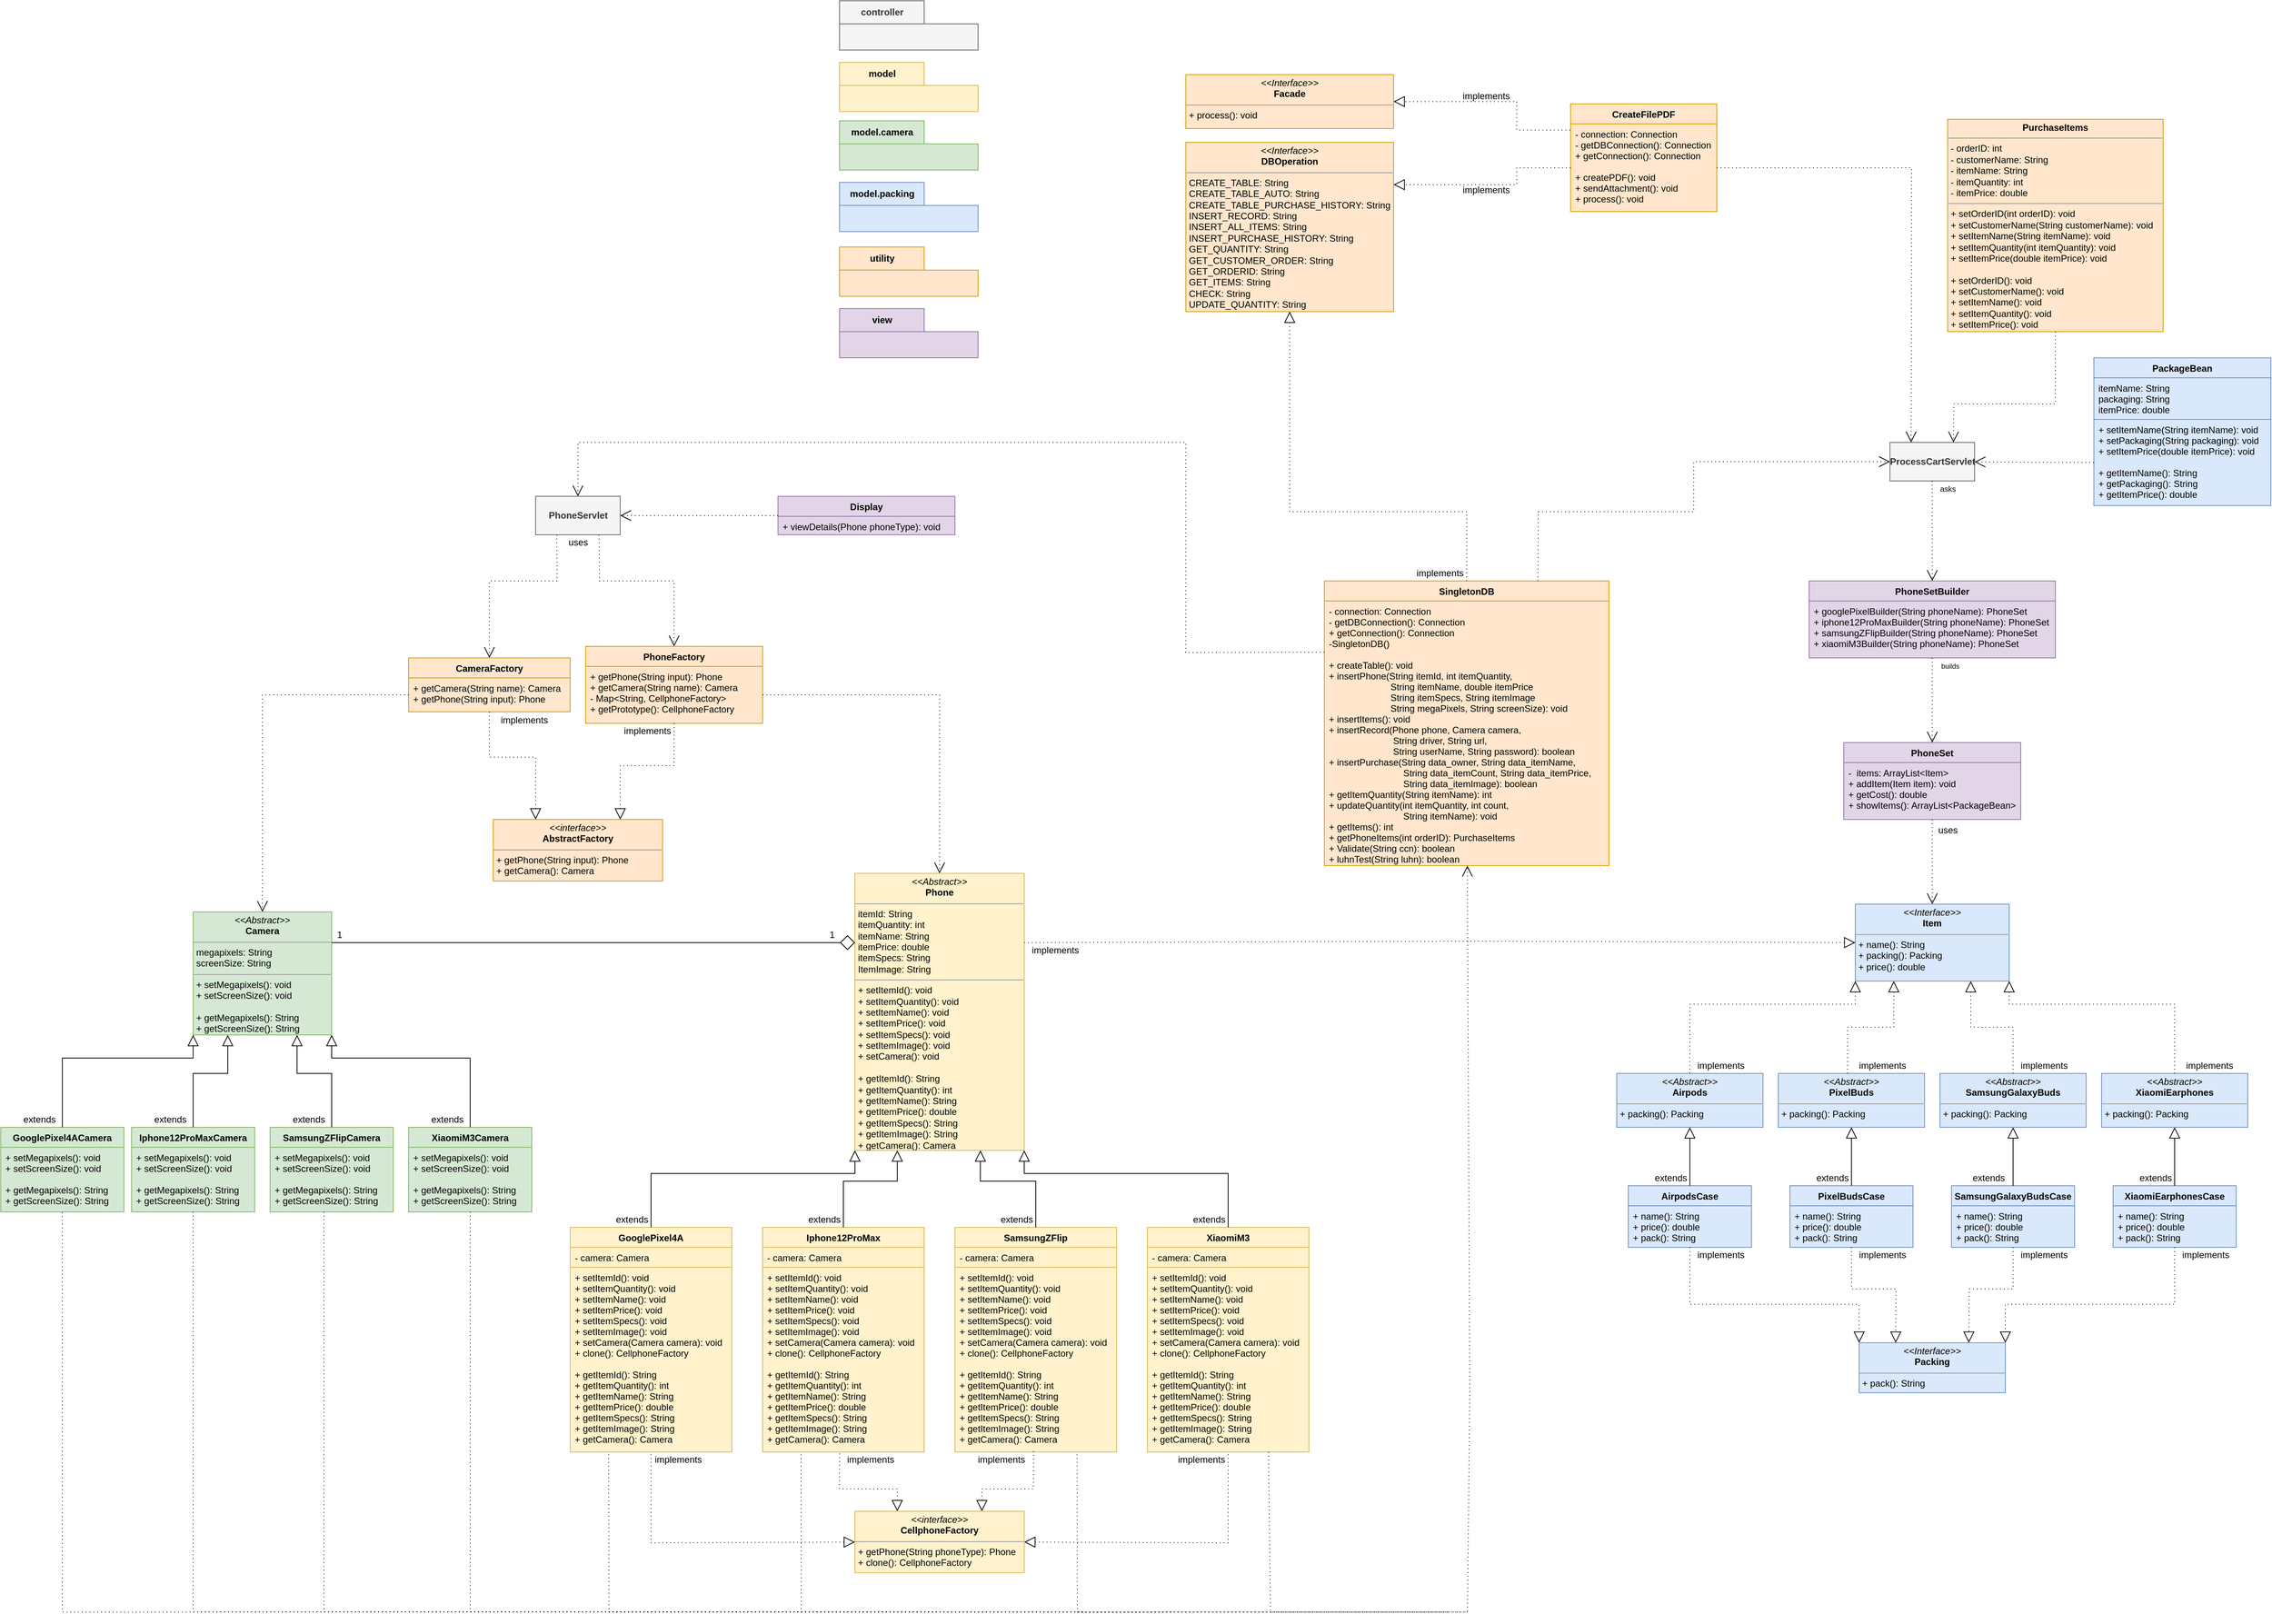 <mxfile version="14.4.9" type="device"><diagram name="Page-1" id="b5b7bab2-c9e2-2cf4-8b2a-24fd1a2a6d21"><mxGraphModel dx="6729" dy="3500" grid="1" gridSize="10" guides="1" tooltips="1" connect="1" arrows="1" fold="1" page="1" pageScale="1" pageWidth="827" pageHeight="1169" background="#ffffff" math="0" shadow="0"><root><mxCell id="0"/><mxCell id="1" parent="0"/><mxCell id="1mHKtgZTELbg_QsRkaMv-88" value="model" style="shape=folder;fontStyle=1;tabWidth=110;tabHeight=30;tabPosition=left;html=1;boundedLbl=1;labelInHeader=1;container=1;collapsible=0;recursiveResize=0;fillColor=#fff2cc;strokeColor=#d6b656;" parent="1" vertex="1"><mxGeometry x="-3490" y="-2014" width="180" height="64" as="geometry"/></mxCell><mxCell id="1mHKtgZTELbg_QsRkaMv-90" value="model.packing" style="shape=folder;fontStyle=1;tabWidth=110;tabHeight=30;tabPosition=left;html=1;boundedLbl=1;labelInHeader=1;container=1;collapsible=0;recursiveResize=0;fillColor=#dae8fc;strokeColor=#6c8ebf;" parent="1" vertex="1"><mxGeometry x="-3490" y="-1858" width="180" height="64" as="geometry"/></mxCell><mxCell id="1mHKtgZTELbg_QsRkaMv-20" value="GooglePixel4A" style="swimlane;fontStyle=1;align=center;verticalAlign=top;childLayout=stackLayout;horizontal=1;startSize=26;horizontalStack=0;resizeParent=1;resizeParentMax=0;resizeLast=0;collapsible=1;marginBottom=0;fillColor=#fff2cc;strokeColor=#d6b656;" parent="1" vertex="1"><mxGeometry x="-3840" y="-500" width="210" height="292" as="geometry"/></mxCell><mxCell id="1mHKtgZTELbg_QsRkaMv-21" value="- camera: Camera" style="text;strokeColor=#d6b656;fillColor=#fff2cc;align=left;verticalAlign=top;spacingLeft=4;spacingRight=4;overflow=hidden;rotatable=0;points=[[0,0.5],[1,0.5]];portConstraint=eastwest;" parent="1mHKtgZTELbg_QsRkaMv-20" vertex="1"><mxGeometry y="26" width="210" height="26" as="geometry"/></mxCell><mxCell id="1mHKtgZTELbg_QsRkaMv-23" value="+ setItemId(): void&#10;+ setItemQuantity(): void&#10;+ setItemName(): void&#10;+ setItemPrice(): void&#10;+ setItemSpecs(): void&#10;+ setItemImage(): void&#10;+ setCamera(Camera camera): void&#10;+ clone(): CellphoneFactory&#10;&#10;+ getItemId(): String&#10;+ getItemQuantity(): int&#10;+ getItemName(): String&#10;+ getItemPrice(): double&#10;+ getItemSpecs(): String&#10;+ getItemImage(): String&#10;+ getCamera(): Camera&#10;&#10;" style="text;strokeColor=#d6b656;fillColor=#fff2cc;align=left;verticalAlign=top;spacingLeft=4;spacingRight=4;overflow=hidden;rotatable=0;points=[[0,0.5],[1,0.5]];portConstraint=eastwest;" parent="1mHKtgZTELbg_QsRkaMv-20" vertex="1"><mxGeometry y="52" width="210" height="240" as="geometry"/></mxCell><mxCell id="1mHKtgZTELbg_QsRkaMv-72" value="&lt;p style=&quot;margin: 0px ; margin-top: 4px ; text-align: center&quot;&gt;&lt;i&gt;&amp;lt;&amp;lt;Abstract&amp;gt;&amp;gt;&lt;/i&gt;&lt;br&gt;&lt;b&gt;Phone&lt;/b&gt;&lt;/p&gt;&lt;hr size=&quot;1&quot;&gt;&lt;p style=&quot;margin: 0px ; margin-left: 4px&quot;&gt;itemId: String&lt;br&gt;itemQuantity: int&lt;/p&gt;&lt;p style=&quot;margin: 0px ; margin-left: 4px&quot;&gt;itemName: String&lt;/p&gt;&lt;p style=&quot;margin: 0px ; margin-left: 4px&quot;&gt;itemPrice: double&lt;/p&gt;&lt;p style=&quot;margin: 0px ; margin-left: 4px&quot;&gt;itemSpecs: String&lt;/p&gt;&lt;p style=&quot;margin: 0px ; margin-left: 4px&quot;&gt;ItemImage: String&lt;/p&gt;&lt;hr size=&quot;1&quot;&gt;&lt;p style=&quot;margin: 0px ; margin-left: 4px&quot;&gt;+ setItemId(): void&lt;br style=&quot;padding: 0px ; margin: 0px&quot;&gt;+ setItemQuantity(): void&lt;br style=&quot;padding: 0px ; margin: 0px&quot;&gt;+ setItemName(): void&lt;br style=&quot;padding: 0px ; margin: 0px&quot;&gt;+ setItemPrice(): void&lt;br style=&quot;padding: 0px ; margin: 0px&quot;&gt;+ setItemSpecs(): void&lt;br style=&quot;padding: 0px ; margin: 0px&quot;&gt;+ setItemImage(): void&lt;br style=&quot;padding: 0px ; margin: 0px&quot;&gt;&lt;/p&gt;&lt;p style=&quot;margin: 0px ; margin-left: 4px&quot;&gt;+ setCamera(): void&lt;/p&gt;&lt;p style=&quot;margin: 0px ; margin-left: 4px&quot;&gt;&lt;br&gt;&lt;/p&gt;&lt;p style=&quot;margin: 0px ; margin-left: 4px&quot;&gt;+ getItemId(): String&lt;br style=&quot;padding: 0px ; margin: 0px&quot;&gt;+ getItemQuantity(): int&lt;br style=&quot;padding: 0px ; margin: 0px&quot;&gt;+ getItemName(): String&lt;br style=&quot;padding: 0px ; margin: 0px&quot;&gt;+ getItemPrice(): double&lt;br style=&quot;padding: 0px ; margin: 0px&quot;&gt;+ getItemSpecs(): String&lt;br style=&quot;padding: 0px ; margin: 0px&quot;&gt;+ getItemImage(): String&lt;br&gt;&lt;/p&gt;&lt;p style=&quot;margin: 0px ; margin-left: 4px&quot;&gt;+ getCamera(): Camera&lt;/p&gt;" style="verticalAlign=top;align=left;overflow=fill;fontSize=12;fontFamily=Helvetica;html=1;fillColor=#fff2cc;strokeColor=#d6b656;" parent="1" vertex="1"><mxGeometry x="-3470" y="-960" width="220" height="360" as="geometry"/></mxCell><mxCell id="hZ8Y1Dwz9nDw8JlAXoKt-27" value="" style="edgeStyle=none;html=1;startArrow=block;endArrow=none;startSize=12;verticalAlign=bottom;labelBackgroundColor=none;startFill=0;entryX=0.5;entryY=0;entryDx=0;entryDy=0;exitX=0;exitY=1;exitDx=0;exitDy=0;rounded=0;" parent="1" source="1mHKtgZTELbg_QsRkaMv-72" target="1mHKtgZTELbg_QsRkaMv-20" edge="1"><mxGeometry width="160" relative="1" as="geometry"><mxPoint x="-3490" y="-640" as="sourcePoint"/><mxPoint x="-3950" y="-440" as="targetPoint"/><Array as="points"><mxPoint x="-3470" y="-570"/><mxPoint x="-3735" y="-570"/></Array></mxGeometry></mxCell><mxCell id="1mHKtgZTELbg_QsRkaMv-26" value="Iphone12ProMax" style="swimlane;fontStyle=1;align=center;verticalAlign=top;childLayout=stackLayout;horizontal=1;startSize=26;horizontalStack=0;resizeParent=1;resizeParentMax=0;resizeLast=0;collapsible=1;marginBottom=0;fillColor=#fff2cc;strokeColor=#d6b656;" parent="1" vertex="1"><mxGeometry x="-3590" y="-500" width="210" height="292" as="geometry"/></mxCell><mxCell id="1mHKtgZTELbg_QsRkaMv-27" value="- camera: Camera" style="text;strokeColor=#d6b656;fillColor=#fff2cc;align=left;verticalAlign=top;spacingLeft=4;spacingRight=4;overflow=hidden;rotatable=0;points=[[0,0.5],[1,0.5]];portConstraint=eastwest;" parent="1mHKtgZTELbg_QsRkaMv-26" vertex="1"><mxGeometry y="26" width="210" height="26" as="geometry"/></mxCell><mxCell id="1mHKtgZTELbg_QsRkaMv-29" value="+ setItemId(): void&#10;+ setItemQuantity(): void&#10;+ setItemName(): void&#10;+ setItemPrice(): void&#10;+ setItemSpecs(): void&#10;+ setItemImage(): void&#10;+ setCamera(Camera camera): void&#10;+ clone(): CellphoneFactory&#10;&#10;+ getItemId(): String&#10;+ getItemQuantity(): int&#10;+ getItemName(): String&#10;+ getItemPrice(): double&#10;+ getItemSpecs(): String&#10;+ getItemImage(): String&#10;+ getCamera(): Camera&#10;&#10;" style="text;strokeColor=#d6b656;fillColor=#fff2cc;align=left;verticalAlign=top;spacingLeft=4;spacingRight=4;overflow=hidden;rotatable=0;points=[[0,0.5],[1,0.5]];portConstraint=eastwest;" parent="1mHKtgZTELbg_QsRkaMv-26" vertex="1"><mxGeometry y="52" width="210" height="240" as="geometry"/></mxCell><mxCell id="1mHKtgZTELbg_QsRkaMv-30" value="SamsungZFlip" style="swimlane;fontStyle=1;align=center;verticalAlign=top;childLayout=stackLayout;horizontal=1;startSize=26;horizontalStack=0;resizeParent=1;resizeParentMax=0;resizeLast=0;collapsible=1;marginBottom=0;fillColor=#fff2cc;strokeColor=#d6b656;" parent="1" vertex="1"><mxGeometry x="-3340" y="-500" width="210" height="292" as="geometry"/></mxCell><mxCell id="1mHKtgZTELbg_QsRkaMv-31" value="- camera: Camera" style="text;strokeColor=#d6b656;fillColor=#fff2cc;align=left;verticalAlign=top;spacingLeft=4;spacingRight=4;overflow=hidden;rotatable=0;points=[[0,0.5],[1,0.5]];portConstraint=eastwest;" parent="1mHKtgZTELbg_QsRkaMv-30" vertex="1"><mxGeometry y="26" width="210" height="26" as="geometry"/></mxCell><mxCell id="1mHKtgZTELbg_QsRkaMv-33" value="+ setItemId(): void&#10;+ setItemQuantity(): void&#10;+ setItemName(): void&#10;+ setItemPrice(): void&#10;+ setItemSpecs(): void&#10;+ setItemImage(): void&#10;+ setCamera(Camera camera): void&#10;+ clone(): CellphoneFactory&#10;&#10;+ getItemId(): String&#10;+ getItemQuantity(): int&#10;+ getItemName(): String&#10;+ getItemPrice(): double&#10;+ getItemSpecs(): String&#10;+ getItemImage(): String&#10;+ getCamera(): Camera&#10;&#10;" style="text;strokeColor=#d6b656;fillColor=#fff2cc;align=left;verticalAlign=top;spacingLeft=4;spacingRight=4;overflow=hidden;rotatable=0;points=[[0,0.5],[1,0.5]];portConstraint=eastwest;" parent="1mHKtgZTELbg_QsRkaMv-30" vertex="1"><mxGeometry y="52" width="210" height="240" as="geometry"/></mxCell><mxCell id="1mHKtgZTELbg_QsRkaMv-34" value="XiaomiM3" style="swimlane;fontStyle=1;align=center;verticalAlign=top;childLayout=stackLayout;horizontal=1;startSize=26;horizontalStack=0;resizeParent=1;resizeParentMax=0;resizeLast=0;collapsible=1;marginBottom=0;fillColor=#fff2cc;strokeColor=#d6b656;" parent="1" vertex="1"><mxGeometry x="-3090" y="-500" width="210" height="292" as="geometry"/></mxCell><mxCell id="1mHKtgZTELbg_QsRkaMv-35" value="- camera: Camera" style="text;strokeColor=#d6b656;fillColor=#fff2cc;align=left;verticalAlign=top;spacingLeft=4;spacingRight=4;overflow=hidden;rotatable=0;points=[[0,0.5],[1,0.5]];portConstraint=eastwest;" parent="1mHKtgZTELbg_QsRkaMv-34" vertex="1"><mxGeometry y="26" width="210" height="26" as="geometry"/></mxCell><mxCell id="1mHKtgZTELbg_QsRkaMv-37" value="+ setItemId(): void&#10;+ setItemQuantity(): void&#10;+ setItemName(): void&#10;+ setItemPrice(): void&#10;+ setItemSpecs(): void&#10;+ setItemImage(): void&#10;+ setCamera(Camera camera): void&#10;+ clone(): CellphoneFactory&#10;&#10;+ getItemId(): String&#10;+ getItemQuantity(): int&#10;+ getItemName(): String&#10;+ getItemPrice(): double&#10;+ getItemSpecs(): String&#10;+ getItemImage(): String&#10;+ getCamera(): Camera&#10;&#10;" style="text;strokeColor=#d6b656;fillColor=#fff2cc;align=left;verticalAlign=top;spacingLeft=4;spacingRight=4;overflow=hidden;rotatable=0;points=[[0,0.5],[1,0.5]];portConstraint=eastwest;" parent="1mHKtgZTELbg_QsRkaMv-34" vertex="1"><mxGeometry y="52" width="210" height="240" as="geometry"/></mxCell><mxCell id="hZ8Y1Dwz9nDw8JlAXoKt-29" value="" style="edgeStyle=none;html=1;startArrow=block;endArrow=none;startSize=12;verticalAlign=bottom;labelBackgroundColor=none;startFill=0;entryX=0.5;entryY=0;entryDx=0;entryDy=0;exitX=0.25;exitY=1;exitDx=0;exitDy=0;rounded=0;" parent="1" source="1mHKtgZTELbg_QsRkaMv-72" target="1mHKtgZTELbg_QsRkaMv-26" edge="1"><mxGeometry width="160" relative="1" as="geometry"><mxPoint x="-3430" y="-580" as="sourcePoint"/><mxPoint x="-3470" y="-540" as="targetPoint"/><Array as="points"><mxPoint x="-3415" y="-560"/><mxPoint x="-3485" y="-560"/></Array></mxGeometry></mxCell><mxCell id="hZ8Y1Dwz9nDw8JlAXoKt-31" value="" style="edgeStyle=none;html=1;startArrow=block;endArrow=none;startSize=12;verticalAlign=bottom;labelBackgroundColor=none;startFill=0;entryX=0.5;entryY=0;entryDx=0;entryDy=0;exitX=1;exitY=1;exitDx=0;exitDy=0;rounded=0;" parent="1" source="1mHKtgZTELbg_QsRkaMv-72" target="1mHKtgZTELbg_QsRkaMv-34" edge="1"><mxGeometry width="160" relative="1" as="geometry"><mxPoint x="-2695" y="-690" as="sourcePoint"/><mxPoint x="-2980" y="-500" as="targetPoint"/><Array as="points"><mxPoint x="-3250" y="-570"/><mxPoint x="-2985" y="-570"/></Array></mxGeometry></mxCell><mxCell id="hZ8Y1Dwz9nDw8JlAXoKt-32" value="" style="edgeStyle=none;html=1;startArrow=block;endArrow=none;startSize=12;verticalAlign=bottom;labelBackgroundColor=none;startFill=0;entryX=0.5;entryY=1;entryDx=0;entryDy=0;exitX=0;exitY=0.5;exitDx=0;exitDy=0;dashed=1;dashPattern=1 4;rounded=0;" parent="1" source="hZ8Y1Dwz9nDw8JlAXoKt-77" target="1mHKtgZTELbg_QsRkaMv-20" edge="1"><mxGeometry width="160" relative="1" as="geometry"><mxPoint x="-3410" y="-90" as="sourcePoint"/><mxPoint x="-3720" y="-190" as="targetPoint"/><Array as="points"><mxPoint x="-3735" y="-90"/></Array></mxGeometry></mxCell><mxCell id="hZ8Y1Dwz9nDw8JlAXoKt-33" value="" style="edgeStyle=none;html=1;startArrow=block;endArrow=none;startSize=12;verticalAlign=bottom;labelBackgroundColor=none;startFill=0;entryX=0.5;entryY=1;entryDx=0;entryDy=0;dashed=1;dashPattern=1 4;rounded=0;exitX=1;exitY=0.5;exitDx=0;exitDy=0;" parent="1" source="hZ8Y1Dwz9nDw8JlAXoKt-77" target="1mHKtgZTELbg_QsRkaMv-34" edge="1"><mxGeometry width="160" relative="1" as="geometry"><mxPoint x="-3300" y="-90" as="sourcePoint"/><mxPoint x="-2985" y="-190" as="targetPoint"/><Array as="points"><mxPoint x="-2985" y="-90"/></Array></mxGeometry></mxCell><mxCell id="hZ8Y1Dwz9nDw8JlAXoKt-34" value="" style="edgeStyle=none;html=1;startArrow=block;endArrow=none;startSize=12;verticalAlign=bottom;labelBackgroundColor=none;startFill=0;entryX=0.5;entryY=0;entryDx=0;entryDy=0;exitX=0.741;exitY=1;exitDx=0;exitDy=0;exitPerimeter=0;rounded=0;" parent="1" source="1mHKtgZTELbg_QsRkaMv-72" target="1mHKtgZTELbg_QsRkaMv-30" edge="1"><mxGeometry width="160" relative="1" as="geometry"><mxPoint x="-3290" y="-580" as="sourcePoint"/><mxPoint x="-3230" y="-500" as="targetPoint"/><Array as="points"><mxPoint x="-3307" y="-560"/><mxPoint x="-3235" y="-560"/></Array></mxGeometry></mxCell><mxCell id="hZ8Y1Dwz9nDw8JlAXoKt-35" value="" style="edgeStyle=none;html=1;startArrow=block;endArrow=none;startSize=12;verticalAlign=bottom;labelBackgroundColor=none;startFill=0;exitX=0.25;exitY=0;exitDx=0;exitDy=0;dashed=1;dashPattern=1 4;rounded=0;entryX=0.476;entryY=0.992;entryDx=0;entryDy=0;entryPerimeter=0;" parent="1" source="hZ8Y1Dwz9nDw8JlAXoKt-77" target="1mHKtgZTELbg_QsRkaMv-29" edge="1"><mxGeometry width="160" relative="1" as="geometry"><mxPoint x="-3382.5" y="-120" as="sourcePoint"/><mxPoint x="-3500" y="-200" as="targetPoint"/><Array as="points"><mxPoint x="-3415" y="-160"/><mxPoint x="-3490" y="-160"/></Array></mxGeometry></mxCell><mxCell id="hZ8Y1Dwz9nDw8JlAXoKt-36" value="" style="edgeStyle=none;html=1;startArrow=block;endArrow=none;startSize=12;verticalAlign=bottom;labelBackgroundColor=none;startFill=0;exitX=0.75;exitY=0;exitDx=0;exitDy=0;dashed=1;dashPattern=1 4;rounded=0;entryX=0.486;entryY=0.992;entryDx=0;entryDy=0;entryPerimeter=0;" parent="1" source="hZ8Y1Dwz9nDw8JlAXoKt-77" target="1mHKtgZTELbg_QsRkaMv-33" edge="1"><mxGeometry width="160" relative="1" as="geometry"><mxPoint x="-3327.5" y="-120" as="sourcePoint"/><mxPoint x="-3220" y="-190" as="targetPoint"/><Array as="points"><mxPoint x="-3305" y="-160"/><mxPoint x="-3238" y="-160"/></Array></mxGeometry></mxCell><mxCell id="1mHKtgZTELbg_QsRkaMv-106" value="&lt;p style=&quot;margin: 0px ; margin-top: 4px ; text-align: center&quot;&gt;&lt;i&gt;&amp;lt;&amp;lt;Interface&amp;gt;&amp;gt;&lt;/i&gt;&lt;br&gt;&lt;b&gt;Item&lt;/b&gt;&lt;/p&gt;&lt;hr size=&quot;1&quot;&gt;&lt;p style=&quot;margin: 0px ; margin-left: 4px&quot;&gt;+ name(): String&lt;br&gt;&lt;/p&gt;&lt;p style=&quot;margin: 0px ; margin-left: 4px&quot;&gt;+ packing(): Packing&lt;/p&gt;&lt;p style=&quot;margin: 0px ; margin-left: 4px&quot;&gt;+ price(): double&lt;/p&gt;" style="verticalAlign=top;align=left;overflow=fill;fontSize=12;fontFamily=Helvetica;html=1;fillColor=#dae8fc;strokeColor=#6c8ebf;" parent="1" vertex="1"><mxGeometry x="-2170" y="-920" width="200" height="100" as="geometry"/></mxCell><mxCell id="hZ8Y1Dwz9nDw8JlAXoKt-37" value="" style="edgeStyle=none;html=1;startArrow=block;endArrow=none;startSize=12;verticalAlign=bottom;labelBackgroundColor=none;startFill=0;dashed=1;dashPattern=1 4;rounded=0;entryX=1;entryY=0.25;entryDx=0;entryDy=0;exitX=0;exitY=0.5;exitDx=0;exitDy=0;" parent="1" source="1mHKtgZTELbg_QsRkaMv-106" target="1mHKtgZTELbg_QsRkaMv-72" edge="1"><mxGeometry width="160" relative="1" as="geometry"><mxPoint x="-2600" y="-790" as="sourcePoint"/><mxPoint x="-2950" y="-960" as="targetPoint"/><Array as="points"><mxPoint x="-2655" y="-872"/></Array></mxGeometry></mxCell><mxCell id="1mHKtgZTELbg_QsRkaMv-73" value="&lt;p style=&quot;margin: 0px ; margin-top: 4px ; text-align: center&quot;&gt;&lt;i&gt;&amp;lt;&amp;lt;Abstract&amp;gt;&amp;gt;&lt;/i&gt;&lt;br&gt;&lt;b&gt;Camera&lt;/b&gt;&lt;/p&gt;&lt;hr size=&quot;1&quot;&gt;&lt;p style=&quot;margin: 0px ; margin-left: 4px&quot;&gt;&lt;span&gt;megapixels: String&lt;/span&gt;&lt;br&gt;&lt;/p&gt;&lt;p style=&quot;margin: 0px ; margin-left: 4px&quot;&gt;screenSize: String&lt;/p&gt;&lt;hr size=&quot;1&quot;&gt;&lt;p style=&quot;margin: 0px ; margin-left: 4px&quot;&gt;+ setMegapixels(): void&lt;br style=&quot;padding: 0px ; margin: 0px&quot;&gt;+ setScreenSize(): void&lt;br&gt;&lt;/p&gt;&lt;p style=&quot;margin: 0px ; margin-left: 4px&quot;&gt;&lt;br&gt;&lt;/p&gt;&lt;p style=&quot;margin: 0px ; margin-left: 4px&quot;&gt;+ getMegapixels(): String&lt;br style=&quot;padding: 0px ; margin: 0px&quot;&gt;+ getScreenSize(): String&lt;br style=&quot;padding: 0px ; margin: 0px&quot;&gt;&lt;br&gt;&lt;/p&gt;" style="verticalAlign=top;align=left;overflow=fill;fontSize=12;fontFamily=Helvetica;html=1;fillColor=#d5e8d4;strokeColor=#82b366;" parent="1" vertex="1"><mxGeometry x="-4330" y="-910" width="180" height="160" as="geometry"/></mxCell><mxCell id="1mHKtgZTELbg_QsRkaMv-74" value="GooglePixel4ACamera" style="swimlane;fontStyle=1;align=center;verticalAlign=top;childLayout=stackLayout;horizontal=1;startSize=26;horizontalStack=0;resizeParent=1;resizeParentMax=0;resizeLast=0;collapsible=1;marginBottom=0;fillColor=#d5e8d4;strokeColor=#82b366;" parent="1" vertex="1"><mxGeometry x="-4580" y="-630" width="160" height="110" as="geometry"/></mxCell><mxCell id="1mHKtgZTELbg_QsRkaMv-75" value="+ setMegapixels(): void&#10;+ setScreenSize(): void&#10;&#10;+ getMegapixels(): String&#10;+ getScreenSize(): String" style="text;strokeColor=#82b366;fillColor=#d5e8d4;align=left;verticalAlign=top;spacingLeft=4;spacingRight=4;overflow=hidden;rotatable=0;points=[[0,0.5],[1,0.5]];portConstraint=eastwest;" parent="1mHKtgZTELbg_QsRkaMv-74" vertex="1"><mxGeometry y="26" width="160" height="84" as="geometry"/></mxCell><mxCell id="1mHKtgZTELbg_QsRkaMv-80" value="Iphone12ProMaxCamera" style="swimlane;fontStyle=1;align=center;verticalAlign=top;childLayout=stackLayout;horizontal=1;startSize=26;horizontalStack=0;resizeParent=1;resizeParentMax=0;resizeLast=0;collapsible=1;marginBottom=0;fillColor=#d5e8d4;strokeColor=#82b366;" parent="1" vertex="1"><mxGeometry x="-4410" y="-630" width="160" height="110" as="geometry"/></mxCell><mxCell id="1mHKtgZTELbg_QsRkaMv-81" value="+ setMegapixels(): void&#10;+ setScreenSize(): void&#10;&#10;+ getMegapixels(): String&#10;+ getScreenSize(): String" style="text;strokeColor=#82b366;fillColor=#d5e8d4;align=left;verticalAlign=top;spacingLeft=4;spacingRight=4;overflow=hidden;rotatable=0;points=[[0,0.5],[1,0.5]];portConstraint=eastwest;" parent="1mHKtgZTELbg_QsRkaMv-80" vertex="1"><mxGeometry y="26" width="160" height="84" as="geometry"/></mxCell><mxCell id="1mHKtgZTELbg_QsRkaMv-82" value="SamsungZFlipCamera" style="swimlane;fontStyle=1;align=center;verticalAlign=top;childLayout=stackLayout;horizontal=1;startSize=26;horizontalStack=0;resizeParent=1;resizeParentMax=0;resizeLast=0;collapsible=1;marginBottom=0;fillColor=#d5e8d4;strokeColor=#82b366;" parent="1" vertex="1"><mxGeometry x="-4230" y="-630" width="160" height="110" as="geometry"/></mxCell><mxCell id="1mHKtgZTELbg_QsRkaMv-83" value="+ setMegapixels(): void&#10;+ setScreenSize(): void&#10;&#10;+ getMegapixels(): String&#10;+ getScreenSize(): String" style="text;strokeColor=#82b366;fillColor=#d5e8d4;align=left;verticalAlign=top;spacingLeft=4;spacingRight=4;overflow=hidden;rotatable=0;points=[[0,0.5],[1,0.5]];portConstraint=eastwest;" parent="1mHKtgZTELbg_QsRkaMv-82" vertex="1"><mxGeometry y="26" width="160" height="84" as="geometry"/></mxCell><mxCell id="1mHKtgZTELbg_QsRkaMv-84" value="XiaomiM3Camera" style="swimlane;fontStyle=1;align=center;verticalAlign=top;childLayout=stackLayout;horizontal=1;startSize=26;horizontalStack=0;resizeParent=1;resizeParentMax=0;resizeLast=0;collapsible=1;marginBottom=0;fillColor=#d5e8d4;strokeColor=#82b366;" parent="1" vertex="1"><mxGeometry x="-4050" y="-630" width="160" height="110" as="geometry"/></mxCell><mxCell id="1mHKtgZTELbg_QsRkaMv-85" value="+ setMegapixels(): void&#10;+ setScreenSize(): void&#10;&#10;+ getMegapixels(): String&#10;+ getScreenSize(): String" style="text;strokeColor=#82b366;fillColor=#d5e8d4;align=left;verticalAlign=top;spacingLeft=4;spacingRight=4;overflow=hidden;rotatable=0;points=[[0,0.5],[1,0.5]];portConstraint=eastwest;" parent="1mHKtgZTELbg_QsRkaMv-84" vertex="1"><mxGeometry y="26" width="160" height="84" as="geometry"/></mxCell><mxCell id="1mHKtgZTELbg_QsRkaMv-86" value="model.camera" style="shape=folder;fontStyle=1;tabWidth=110;tabHeight=30;tabPosition=left;html=1;boundedLbl=1;labelInHeader=1;container=1;collapsible=0;recursiveResize=0;fillColor=#d5e8d4;strokeColor=#82b366;" parent="1" vertex="1"><mxGeometry x="-3490" y="-1938" width="180" height="64" as="geometry"/></mxCell><mxCell id="hZ8Y1Dwz9nDw8JlAXoKt-39" value="" style="edgeStyle=none;html=1;startArrow=block;endArrow=none;startSize=12;verticalAlign=bottom;labelBackgroundColor=none;startFill=0;entryX=0.5;entryY=0;entryDx=0;entryDy=0;exitX=0;exitY=1;exitDx=0;exitDy=0;rounded=0;" parent="1" source="1mHKtgZTELbg_QsRkaMv-73" target="1mHKtgZTELbg_QsRkaMv-74" edge="1"><mxGeometry width="160" relative="1" as="geometry"><mxPoint x="-4760" y="-820" as="sourcePoint"/><mxPoint x="-4495" y="-630" as="targetPoint"/><Array as="points"><mxPoint x="-4330" y="-720"/><mxPoint x="-4500" y="-720"/></Array></mxGeometry></mxCell><mxCell id="hZ8Y1Dwz9nDw8JlAXoKt-40" value="" style="edgeStyle=none;html=1;startArrow=block;endArrow=none;startSize=12;verticalAlign=bottom;labelBackgroundColor=none;startFill=0;entryX=0.5;entryY=0;entryDx=0;entryDy=0;exitX=1;exitY=1;exitDx=0;exitDy=0;rounded=0;" parent="1" source="1mHKtgZTELbg_QsRkaMv-73" target="1mHKtgZTELbg_QsRkaMv-84" edge="1"><mxGeometry width="160" relative="1" as="geometry"><mxPoint x="-3870" y="-814" as="sourcePoint"/><mxPoint x="-4030" y="-654" as="targetPoint"/><Array as="points"><mxPoint x="-4150" y="-720"/><mxPoint x="-3970" y="-720"/></Array></mxGeometry></mxCell><mxCell id="hZ8Y1Dwz9nDw8JlAXoKt-41" value="" style="edgeStyle=none;html=1;startArrow=block;endArrow=none;startSize=12;verticalAlign=bottom;labelBackgroundColor=none;startFill=0;entryX=0.5;entryY=0;entryDx=0;entryDy=0;rounded=0;exitX=0.25;exitY=1;exitDx=0;exitDy=0;" parent="1" source="1mHKtgZTELbg_QsRkaMv-73" target="1mHKtgZTELbg_QsRkaMv-80" edge="1"><mxGeometry width="160" relative="1" as="geometry"><mxPoint x="-4280" y="-740" as="sourcePoint"/><mxPoint x="-4390" y="-654" as="targetPoint"/><Array as="points"><mxPoint x="-4285" y="-700"/><mxPoint x="-4330" y="-700"/></Array></mxGeometry></mxCell><mxCell id="hZ8Y1Dwz9nDw8JlAXoKt-42" value="" style="edgeStyle=none;html=1;startArrow=block;endArrow=none;startSize=12;verticalAlign=bottom;labelBackgroundColor=none;startFill=0;entryX=0.5;entryY=0;entryDx=0;entryDy=0;rounded=0;" parent="1" target="1mHKtgZTELbg_QsRkaMv-82" edge="1"><mxGeometry width="160" relative="1" as="geometry"><mxPoint x="-4195" y="-750" as="sourcePoint"/><mxPoint x="-4175" y="-640" as="targetPoint"/><Array as="points"><mxPoint x="-4195" y="-700"/><mxPoint x="-4150" y="-700"/></Array></mxGeometry></mxCell><mxCell id="hZ8Y1Dwz9nDw8JlAXoKt-22" value="&lt;p style=&quot;margin: 0px ; margin-top: 4px ; text-align: center&quot;&gt;&lt;i&gt;&amp;lt;&amp;lt;Abstract&amp;gt;&amp;gt;&lt;/i&gt;&lt;br&gt;&lt;b&gt;Airpods&lt;/b&gt;&lt;/p&gt;&lt;hr size=&quot;1&quot;&gt;&lt;p style=&quot;margin: 0px ; margin-left: 4px&quot;&gt;+ packing(): Packing&lt;br&gt;&lt;/p&gt;" style="verticalAlign=top;align=left;overflow=fill;fontSize=12;fontFamily=Helvetica;html=1;fillColor=#dae8fc;strokeColor=#6c8ebf;" parent="1" vertex="1"><mxGeometry x="-2480" y="-700" width="190" height="70" as="geometry"/></mxCell><mxCell id="hZ8Y1Dwz9nDw8JlAXoKt-25" value="AirpodsCase" style="swimlane;fontStyle=1;align=center;verticalAlign=top;childLayout=stackLayout;horizontal=1;startSize=26;horizontalStack=0;resizeParent=1;resizeParentMax=0;resizeLast=0;collapsible=1;marginBottom=0;fillColor=#dae8fc;strokeColor=#6c8ebf;" parent="1" vertex="1"><mxGeometry x="-2465" y="-554" width="160" height="80" as="geometry"/></mxCell><mxCell id="hZ8Y1Dwz9nDw8JlAXoKt-26" value="+ name(): String&#10;+ price(): double&#10;+ pack(): String" style="text;strokeColor=#6c8ebf;fillColor=#dae8fc;align=left;verticalAlign=top;spacingLeft=4;spacingRight=4;overflow=hidden;rotatable=0;points=[[0,0.5],[1,0.5]];portConstraint=eastwest;" parent="hZ8Y1Dwz9nDw8JlAXoKt-25" vertex="1"><mxGeometry y="26" width="160" height="54" as="geometry"/></mxCell><mxCell id="1mHKtgZTELbg_QsRkaMv-99" value="PixelBudsCase" style="swimlane;fontStyle=1;align=center;verticalAlign=top;childLayout=stackLayout;horizontal=1;startSize=26;horizontalStack=0;resizeParent=1;resizeParentMax=0;resizeLast=0;collapsible=1;marginBottom=0;fillColor=#dae8fc;strokeColor=#6c8ebf;" parent="1" vertex="1"><mxGeometry x="-2255" y="-554" width="160" height="80" as="geometry"/></mxCell><mxCell id="1mHKtgZTELbg_QsRkaMv-100" value="+ name(): String&#10;+ price(): double&#10;+ pack(): String" style="text;strokeColor=#6c8ebf;fillColor=#dae8fc;align=left;verticalAlign=top;spacingLeft=4;spacingRight=4;overflow=hidden;rotatable=0;points=[[0,0.5],[1,0.5]];portConstraint=eastwest;" parent="1mHKtgZTELbg_QsRkaMv-99" vertex="1"><mxGeometry y="26" width="160" height="54" as="geometry"/></mxCell><mxCell id="1mHKtgZTELbg_QsRkaMv-96" value="&lt;p style=&quot;margin: 0px ; margin-top: 4px ; text-align: center&quot;&gt;&lt;i&gt;&amp;lt;&amp;lt;Abstract&amp;gt;&amp;gt;&lt;/i&gt;&lt;br&gt;&lt;b&gt;PixelBuds&lt;/b&gt;&lt;/p&gt;&lt;hr size=&quot;1&quot;&gt;&lt;p style=&quot;margin: 0px ; margin-left: 4px&quot;&gt;+ packing(): Packing&lt;br&gt;&lt;/p&gt;" style="verticalAlign=top;align=left;overflow=fill;fontSize=12;fontFamily=Helvetica;html=1;fillColor=#dae8fc;strokeColor=#6c8ebf;" parent="1" vertex="1"><mxGeometry x="-2270" y="-700" width="190" height="70" as="geometry"/></mxCell><mxCell id="1mHKtgZTELbg_QsRkaMv-97" value="&lt;p style=&quot;margin: 0px ; margin-top: 4px ; text-align: center&quot;&gt;&lt;i&gt;&amp;lt;&amp;lt;Abstract&amp;gt;&amp;gt;&lt;/i&gt;&lt;br&gt;&lt;b&gt;SamsungGalaxyBuds&lt;/b&gt;&lt;/p&gt;&lt;hr size=&quot;1&quot;&gt;&lt;p style=&quot;margin: 0px ; margin-left: 4px&quot;&gt;+ packing(): Packing&lt;br&gt;&lt;/p&gt;" style="verticalAlign=top;align=left;overflow=fill;fontSize=12;fontFamily=Helvetica;html=1;fillColor=#dae8fc;strokeColor=#6c8ebf;" parent="1" vertex="1"><mxGeometry x="-2060" y="-700" width="190" height="70" as="geometry"/></mxCell><mxCell id="1mHKtgZTELbg_QsRkaMv-101" value="SamsungGalaxyBudsCase" style="swimlane;fontStyle=1;align=center;verticalAlign=top;childLayout=stackLayout;horizontal=1;startSize=26;horizontalStack=0;resizeParent=1;resizeParentMax=0;resizeLast=0;collapsible=1;marginBottom=0;fillColor=#dae8fc;strokeColor=#6c8ebf;" parent="1" vertex="1"><mxGeometry x="-2045" y="-554" width="160" height="80" as="geometry"/></mxCell><mxCell id="1mHKtgZTELbg_QsRkaMv-102" value="+ name(): String&#10;+ price(): double&#10;+ pack(): String" style="text;strokeColor=#6c8ebf;fillColor=#dae8fc;align=left;verticalAlign=top;spacingLeft=4;spacingRight=4;overflow=hidden;rotatable=0;points=[[0,0.5],[1,0.5]];portConstraint=eastwest;" parent="1mHKtgZTELbg_QsRkaMv-101" vertex="1"><mxGeometry y="26" width="160" height="54" as="geometry"/></mxCell><mxCell id="1mHKtgZTELbg_QsRkaMv-107" value="PackageBean" style="swimlane;fontStyle=1;align=center;verticalAlign=top;childLayout=stackLayout;horizontal=1;startSize=26;horizontalStack=0;resizeParent=1;resizeParentMax=0;resizeLast=0;collapsible=1;marginBottom=0;fillColor=#dae8fc;strokeColor=#6c8ebf;" parent="1" vertex="1"><mxGeometry x="-1860" y="-1630" width="230" height="192" as="geometry"/></mxCell><mxCell id="1mHKtgZTELbg_QsRkaMv-108" value="itemName: String&#10;packaging: String&#10;itemPrice: double" style="text;strokeColor=#6c8ebf;fillColor=#dae8fc;align=left;verticalAlign=top;spacingLeft=4;spacingRight=4;overflow=hidden;rotatable=0;points=[[0,0.5],[1,0.5]];portConstraint=eastwest;" parent="1mHKtgZTELbg_QsRkaMv-107" vertex="1"><mxGeometry y="26" width="230" height="54" as="geometry"/></mxCell><mxCell id="1mHKtgZTELbg_QsRkaMv-110" value="+ setItemName(String itemName): void&#10;+ setPackaging(String packaging): void&#10;+ setItemPrice(double itemPrice): void&#10;&#10;+ getItemName(): String&#10;+ getPackaging(): String&#10;+ getItemPrice(): double&#10;&#10;" style="text;strokeColor=#6c8ebf;fillColor=#dae8fc;align=left;verticalAlign=top;spacingLeft=4;spacingRight=4;overflow=hidden;rotatable=0;points=[[0,0.5],[1,0.5]];portConstraint=eastwest;" parent="1mHKtgZTELbg_QsRkaMv-107" vertex="1"><mxGeometry y="80" width="230" height="112" as="geometry"/></mxCell><mxCell id="1mHKtgZTELbg_QsRkaMv-98" value="&lt;p style=&quot;margin: 0px ; margin-top: 4px ; text-align: center&quot;&gt;&lt;i&gt;&amp;lt;&amp;lt;Abstract&amp;gt;&amp;gt;&lt;/i&gt;&lt;br&gt;&lt;b&gt;XiaomiEarphones&lt;/b&gt;&lt;/p&gt;&lt;hr size=&quot;1&quot;&gt;&lt;p style=&quot;margin: 0px ; margin-left: 4px&quot;&gt;+ packing(): Packing&lt;br&gt;&lt;/p&gt;" style="verticalAlign=top;align=left;overflow=fill;fontSize=12;fontFamily=Helvetica;html=1;fillColor=#dae8fc;strokeColor=#6c8ebf;" parent="1" vertex="1"><mxGeometry x="-1850" y="-700" width="190" height="70" as="geometry"/></mxCell><mxCell id="1mHKtgZTELbg_QsRkaMv-103" value="XiaomiEarphonesCase" style="swimlane;fontStyle=1;align=center;verticalAlign=top;childLayout=stackLayout;horizontal=1;startSize=26;horizontalStack=0;resizeParent=1;resizeParentMax=0;resizeLast=0;collapsible=1;marginBottom=0;fillColor=#dae8fc;strokeColor=#6c8ebf;" parent="1" vertex="1"><mxGeometry x="-1835" y="-554" width="160" height="80" as="geometry"/></mxCell><mxCell id="1mHKtgZTELbg_QsRkaMv-104" value="+ name(): String&#10;+ price(): double&#10;+ pack(): String" style="text;strokeColor=#6c8ebf;fillColor=#dae8fc;align=left;verticalAlign=top;spacingLeft=4;spacingRight=4;overflow=hidden;rotatable=0;points=[[0,0.5],[1,0.5]];portConstraint=eastwest;" parent="1mHKtgZTELbg_QsRkaMv-103" vertex="1"><mxGeometry y="26" width="160" height="54" as="geometry"/></mxCell><mxCell id="1mHKtgZTELbg_QsRkaMv-111" value="&lt;p style=&quot;margin: 0px ; margin-top: 4px ; text-align: center&quot;&gt;&lt;i&gt;&amp;lt;&amp;lt;Interface&amp;gt;&amp;gt;&lt;/i&gt;&lt;br&gt;&lt;b&gt;Packing&lt;/b&gt;&lt;/p&gt;&lt;hr size=&quot;1&quot;&gt;&lt;p style=&quot;margin: 0px ; margin-left: 4px&quot;&gt;+ pack(): String&lt;/p&gt;" style="verticalAlign=top;align=left;overflow=fill;fontSize=12;fontFamily=Helvetica;html=1;fillColor=#dae8fc;strokeColor=#6c8ebf;" parent="1" vertex="1"><mxGeometry x="-2165" y="-350" width="190" height="65" as="geometry"/></mxCell><mxCell id="hZ8Y1Dwz9nDw8JlAXoKt-44" value="" style="endArrow=block;dashed=1;endFill=0;endSize=12;html=1;dashPattern=1 4;strokeColor=#000000;exitX=0.5;exitY=0;exitDx=0;exitDy=0;entryX=0;entryY=1;entryDx=0;entryDy=0;rounded=0;" parent="1" source="hZ8Y1Dwz9nDw8JlAXoKt-22" target="1mHKtgZTELbg_QsRkaMv-106" edge="1"><mxGeometry width="160" relative="1" as="geometry"><mxPoint x="-2404" y="-740" as="sourcePoint"/><mxPoint x="-2200" y="-790" as="targetPoint"/><Array as="points"><mxPoint x="-2385" y="-790"/><mxPoint x="-2170" y="-790"/></Array></mxGeometry></mxCell><mxCell id="hZ8Y1Dwz9nDw8JlAXoKt-45" value="" style="endArrow=block;dashed=1;endFill=0;endSize=12;html=1;dashPattern=1 4;strokeColor=#000000;exitX=0.5;exitY=0;exitDx=0;exitDy=0;entryX=1;entryY=1;entryDx=0;entryDy=0;rounded=0;" parent="1" source="1mHKtgZTELbg_QsRkaMv-98" target="1mHKtgZTELbg_QsRkaMv-106" edge="1"><mxGeometry width="160" relative="1" as="geometry"><mxPoint x="-1800" y="-720" as="sourcePoint"/><mxPoint x="-1585" y="-860" as="targetPoint"/><Array as="points"><mxPoint x="-1755" y="-790"/><mxPoint x="-1970" y="-790"/></Array></mxGeometry></mxCell><mxCell id="hZ8Y1Dwz9nDw8JlAXoKt-46" value="" style="endArrow=block;dashed=1;endFill=0;endSize=12;html=1;dashPattern=1 4;strokeColor=#000000;entryX=0.25;entryY=1;entryDx=0;entryDy=0;rounded=0;" parent="1" target="1mHKtgZTELbg_QsRkaMv-106" edge="1"><mxGeometry width="160" relative="1" as="geometry"><mxPoint x="-2180" y="-700" as="sourcePoint"/><mxPoint x="-2060" y="-745" as="targetPoint"/><Array as="points"><mxPoint x="-2180" y="-760"/><mxPoint x="-2120" y="-760"/></Array></mxGeometry></mxCell><mxCell id="hZ8Y1Dwz9nDw8JlAXoKt-47" value="" style="endArrow=block;dashed=1;endFill=0;endSize=12;html=1;dashPattern=1 4;strokeColor=#000000;entryX=0.75;entryY=1;entryDx=0;entryDy=0;rounded=0;exitX=0.5;exitY=0;exitDx=0;exitDy=0;" parent="1" source="1mHKtgZTELbg_QsRkaMv-97" target="1mHKtgZTELbg_QsRkaMv-106" edge="1"><mxGeometry width="160" relative="1" as="geometry"><mxPoint x="-2040" y="-679.5" as="sourcePoint"/><mxPoint x="-1980" y="-799.5" as="targetPoint"/><Array as="points"><mxPoint x="-1965" y="-760"/><mxPoint x="-2020" y="-760"/></Array></mxGeometry></mxCell><mxCell id="hZ8Y1Dwz9nDw8JlAXoKt-48" value="" style="edgeStyle=none;html=1;startArrow=block;endArrow=none;startSize=12;verticalAlign=bottom;labelBackgroundColor=none;startFill=0;entryX=0.5;entryY=0;entryDx=0;entryDy=0;exitX=0.5;exitY=1;exitDx=0;exitDy=0;rounded=0;" parent="1" source="hZ8Y1Dwz9nDw8JlAXoKt-22" target="hZ8Y1Dwz9nDw8JlAXoKt-25" edge="1"><mxGeometry width="160" relative="1" as="geometry"><mxPoint x="-2520" y="-410" as="sourcePoint"/><mxPoint x="-2255" y="-220" as="targetPoint"/><Array as="points"/></mxGeometry></mxCell><mxCell id="hZ8Y1Dwz9nDw8JlAXoKt-49" value="" style="edgeStyle=none;html=1;startArrow=block;endArrow=none;startSize=12;verticalAlign=bottom;labelBackgroundColor=none;startFill=0;rounded=0;entryX=0.5;entryY=0;entryDx=0;entryDy=0;exitX=0.5;exitY=1;exitDx=0;exitDy=0;" parent="1" source="1mHKtgZTELbg_QsRkaMv-96" target="1mHKtgZTELbg_QsRkaMv-99" edge="1"><mxGeometry width="160" relative="1" as="geometry"><mxPoint x="-2175" y="-620" as="sourcePoint"/><mxPoint x="-2140" y="-570" as="targetPoint"/><Array as="points"/></mxGeometry></mxCell><mxCell id="hZ8Y1Dwz9nDw8JlAXoKt-50" value="" style="edgeStyle=none;html=1;startArrow=block;endArrow=none;startSize=12;verticalAlign=bottom;labelBackgroundColor=none;startFill=0;rounded=0;entryX=0.5;entryY=0;entryDx=0;entryDy=0;exitX=0.5;exitY=1;exitDx=0;exitDy=0;" parent="1" source="1mHKtgZTELbg_QsRkaMv-97" target="1mHKtgZTELbg_QsRkaMv-101" edge="1"><mxGeometry width="160" relative="1" as="geometry"><mxPoint x="-1965" y="-610" as="sourcePoint"/><mxPoint x="-1965" y="-560" as="targetPoint"/><Array as="points"/></mxGeometry></mxCell><mxCell id="hZ8Y1Dwz9nDw8JlAXoKt-51" value="" style="edgeStyle=none;html=1;startArrow=block;endArrow=none;startSize=12;verticalAlign=bottom;labelBackgroundColor=none;startFill=0;rounded=0;exitX=0.5;exitY=1;exitDx=0;exitDy=0;entryX=0.5;entryY=0;entryDx=0;entryDy=0;" parent="1" source="1mHKtgZTELbg_QsRkaMv-98" target="1mHKtgZTELbg_QsRkaMv-103" edge="1"><mxGeometry width="160" relative="1" as="geometry"><mxPoint x="-1755" y="-620" as="sourcePoint"/><mxPoint x="-1755" y="-570" as="targetPoint"/><Array as="points"/></mxGeometry></mxCell><mxCell id="hZ8Y1Dwz9nDw8JlAXoKt-53" value="" style="endArrow=block;dashed=1;endFill=0;endSize=12;html=1;dashPattern=1 4;strokeColor=#000000;entryX=0.25;entryY=0;entryDx=0;entryDy=0;rounded=0;exitX=0.5;exitY=1;exitDx=0;exitDy=0;" parent="1" source="1mHKtgZTELbg_QsRkaMv-99" target="1mHKtgZTELbg_QsRkaMv-111" edge="1"><mxGeometry width="160" relative="1" as="geometry"><mxPoint x="-2270" y="-310" as="sourcePoint"/><mxPoint x="-2210" y="-430" as="targetPoint"/><Array as="points"><mxPoint x="-2175" y="-420"/><mxPoint x="-2117" y="-420"/></Array></mxGeometry></mxCell><mxCell id="hZ8Y1Dwz9nDw8JlAXoKt-54" value="" style="endArrow=block;dashed=1;endFill=0;endSize=12;html=1;dashPattern=1 4;strokeColor=#000000;entryX=0.75;entryY=0;entryDx=0;entryDy=0;rounded=0;exitX=0.5;exitY=1;exitDx=0;exitDy=0;" parent="1" source="1mHKtgZTELbg_QsRkaMv-101" target="1mHKtgZTELbg_QsRkaMv-111" edge="1"><mxGeometry width="160" relative="1" as="geometry"><mxPoint x="-1950" y="-440" as="sourcePoint"/><mxPoint x="-1892.5" y="-316" as="targetPoint"/><Array as="points"><mxPoint x="-1965" y="-420"/><mxPoint x="-2022" y="-420"/></Array></mxGeometry></mxCell><mxCell id="hZ8Y1Dwz9nDw8JlAXoKt-55" value="" style="endArrow=block;dashed=1;endFill=0;endSize=12;html=1;dashPattern=1 4;strokeColor=#000000;entryX=1;entryY=0;entryDx=0;entryDy=0;rounded=0;exitX=0.5;exitY=1;exitDx=0;exitDy=0;" parent="1" source="1mHKtgZTELbg_QsRkaMv-103" target="1mHKtgZTELbg_QsRkaMv-111" edge="1"><mxGeometry width="160" relative="1" as="geometry"><mxPoint x="-1770" y="-450" as="sourcePoint"/><mxPoint x="-1712.5" y="-326" as="targetPoint"/><Array as="points"><mxPoint x="-1755" y="-400"/><mxPoint x="-1975" y="-400"/></Array></mxGeometry></mxCell><mxCell id="hZ8Y1Dwz9nDw8JlAXoKt-56" value="" style="endArrow=block;dashed=1;endFill=0;endSize=12;html=1;dashPattern=1 4;strokeColor=#000000;entryX=0;entryY=0;entryDx=0;entryDy=0;rounded=0;exitX=0.5;exitY=1;exitDx=0;exitDy=0;" parent="1" source="hZ8Y1Dwz9nDw8JlAXoKt-25" target="1mHKtgZTELbg_QsRkaMv-111" edge="1"><mxGeometry width="160" relative="1" as="geometry"><mxPoint x="-2390" y="-450" as="sourcePoint"/><mxPoint x="-2319.5" y="-336" as="targetPoint"/><Array as="points"><mxPoint x="-2385" y="-400"/><mxPoint x="-2165" y="-400"/></Array></mxGeometry></mxCell><mxCell id="1mHKtgZTELbg_QsRkaMv-124" value="CameraFactory" style="swimlane;fontStyle=1;align=center;verticalAlign=top;childLayout=stackLayout;horizontal=1;startSize=26;horizontalStack=0;resizeParent=1;resizeParentMax=0;resizeLast=0;collapsible=1;marginBottom=0;fillColor=#ffe6cc;strokeColor=#d79b00;" parent="1" vertex="1"><mxGeometry x="-4050" y="-1240" width="210" height="70" as="geometry"/></mxCell><mxCell id="1mHKtgZTELbg_QsRkaMv-125" value="+ getCamera(String name): Camera&#10;+ getPhone(String input): Phone" style="text;strokeColor=#d79b00;fillColor=#ffe6cc;align=left;verticalAlign=top;spacingLeft=4;spacingRight=4;overflow=hidden;rotatable=0;points=[[0,0.5],[1,0.5]];portConstraint=eastwest;" parent="1mHKtgZTELbg_QsRkaMv-124" vertex="1"><mxGeometry y="26" width="210" height="44" as="geometry"/></mxCell><mxCell id="1mHKtgZTELbg_QsRkaMv-130" value="&lt;p style=&quot;margin: 0px ; margin-top: 4px ; text-align: center&quot;&gt;&lt;i&gt;&amp;lt;&amp;lt;Interface&amp;gt;&amp;gt;&lt;/i&gt;&lt;br&gt;&lt;b&gt;DBOperation&lt;/b&gt;&lt;/p&gt;&lt;hr size=&quot;1&quot;&gt;&lt;p style=&quot;margin: 0px ; margin-left: 4px&quot;&gt;CREATE_TABLE: String&lt;/p&gt;&lt;p style=&quot;margin: 0px ; margin-left: 4px&quot;&gt;CREATE_TABLE_AUTO: String&lt;/p&gt;&lt;p style=&quot;margin: 0px ; margin-left: 4px&quot;&gt;CREATE_TABLE_PURCHASE_HISTORY: String&lt;/p&gt;&lt;p style=&quot;margin: 0px ; margin-left: 4px&quot;&gt;INSERT_RECORD: String&lt;/p&gt;&lt;p style=&quot;margin: 0px ; margin-left: 4px&quot;&gt;INSERT_ALL_ITEMS: String&lt;/p&gt;&lt;p style=&quot;margin: 0px ; margin-left: 4px&quot;&gt;INSERT_PURCHASE_HISTORY: String&lt;/p&gt;&lt;p style=&quot;margin: 0px ; margin-left: 4px&quot;&gt;GET_QUANTITY: String&lt;/p&gt;&lt;p style=&quot;margin: 0px ; margin-left: 4px&quot;&gt;GET_CUSTOMER_ORDER: String&lt;/p&gt;&lt;p style=&quot;margin: 0px ; margin-left: 4px&quot;&gt;GET_ORDERID: String&lt;/p&gt;&lt;p style=&quot;margin: 0px ; margin-left: 4px&quot;&gt;GET_ITEMS: String&lt;/p&gt;&lt;p style=&quot;margin: 0px ; margin-left: 4px&quot;&gt;CHECK: String&lt;/p&gt;&lt;p style=&quot;margin: 0px ; margin-left: 4px&quot;&gt;UPDATE_QUANTITY: String&lt;/p&gt;&lt;p style=&quot;margin: 0px ; margin-left: 4px&quot;&gt;&lt;br&gt;&lt;/p&gt;&lt;p style=&quot;margin: 0px ; margin-left: 4px&quot;&gt;&lt;br&gt;&lt;/p&gt;&lt;p style=&quot;margin: 0px ; margin-left: 4px&quot;&gt;&lt;br&gt;&lt;/p&gt;&lt;p style=&quot;margin: 0px ; margin-left: 4px&quot;&gt;&lt;br&gt;&lt;/p&gt;" style="verticalAlign=top;align=left;overflow=fill;fontSize=12;fontFamily=Helvetica;html=1;fillColor=#ffe6cc;strokeColor=#d79b00;" parent="1" vertex="1"><mxGeometry x="-3040" y="-1910" width="270" height="220" as="geometry"/></mxCell><mxCell id="1mHKtgZTELbg_QsRkaMv-132" value="PhoneFactory" style="swimlane;fontStyle=1;align=center;verticalAlign=top;childLayout=stackLayout;horizontal=1;startSize=26;horizontalStack=0;resizeParent=1;resizeParentMax=0;resizeLast=0;collapsible=1;marginBottom=0;fillColor=#ffe6cc;strokeColor=#d79b00;" parent="1" vertex="1"><mxGeometry x="-3820" y="-1255" width="230" height="100" as="geometry"/></mxCell><mxCell id="1mHKtgZTELbg_QsRkaMv-133" value="+ getPhone(String input): Phone&#10;+ getCamera(String name): Camera&#10;- Map&lt;String, CellphoneFactory&gt;&#10;+ getPrototype(): CellphoneFactory&#10;" style="text;strokeColor=#d79b00;fillColor=#ffe6cc;align=left;verticalAlign=top;spacingLeft=4;spacingRight=4;overflow=hidden;rotatable=0;points=[[0,0.5],[1,0.5]];portConstraint=eastwest;" parent="1mHKtgZTELbg_QsRkaMv-132" vertex="1"><mxGeometry y="26" width="230" height="74" as="geometry"/></mxCell><mxCell id="1mHKtgZTELbg_QsRkaMv-131" value="&lt;p style=&quot;margin: 0px ; margin-top: 4px ; text-align: center&quot;&gt;&lt;i&gt;&amp;lt;&amp;lt;Interface&amp;gt;&amp;gt;&lt;/i&gt;&lt;br&gt;&lt;b&gt;Facade&lt;/b&gt;&lt;/p&gt;&lt;hr size=&quot;1&quot;&gt;&lt;p style=&quot;margin: 0px ; margin-left: 4px&quot;&gt;+ process(): void&lt;/p&gt;&lt;p style=&quot;margin: 0px ; margin-left: 4px&quot;&gt;&lt;br&gt;&lt;/p&gt;&lt;p style=&quot;margin: 0px ; margin-left: 4px&quot;&gt;&lt;br&gt;&lt;/p&gt;&lt;p style=&quot;margin: 0px ; margin-left: 4px&quot;&gt;&lt;br&gt;&lt;/p&gt;" style="verticalAlign=top;align=left;overflow=fill;fontSize=12;fontFamily=Helvetica;html=1;fillColor=#ffe6cc;strokeColor=#d79b00;" parent="1" vertex="1"><mxGeometry x="-3040" y="-1998" width="270" height="70" as="geometry"/></mxCell><mxCell id="1mHKtgZTELbg_QsRkaMv-138" value="&lt;p style=&quot;margin: 0px ; margin-top: 4px ; text-align: center&quot;&gt;&lt;span style=&quot;font-weight: 700&quot;&gt;PurchaseItems&lt;/span&gt;&lt;br&gt;&lt;/p&gt;&lt;hr size=&quot;1&quot;&gt;&lt;p style=&quot;margin: 0px ; margin-left: 4px&quot;&gt;- orderID: int&lt;br style=&quot;padding: 0px ; margin: 0px&quot;&gt;- customerName: String&lt;br style=&quot;padding: 0px ; margin: 0px&quot;&gt;- itemName: String&lt;br style=&quot;padding: 0px ; margin: 0px&quot;&gt;- itemQuantity: int&lt;br style=&quot;padding: 0px ; margin: 0px&quot;&gt;- itemPrice: double&lt;/p&gt;&lt;hr size=&quot;1&quot;&gt;&lt;p style=&quot;margin: 0px ; margin-left: 4px&quot;&gt;+ setOrderID(int orderID): void&lt;br style=&quot;padding: 0px ; margin: 0px&quot;&gt;+ setCustomerName(String customerName): void&lt;br&gt;&lt;/p&gt;&lt;p style=&quot;margin: 0px ; margin-left: 4px&quot;&gt;+ setItemName(String itemName): void&lt;br&gt;&lt;/p&gt;&lt;p style=&quot;margin: 0px ; margin-left: 4px&quot;&gt;+ setItemQuantity(int itemQuantity): void&lt;br&gt;&lt;/p&gt;&lt;p style=&quot;margin: 0px ; margin-left: 4px&quot;&gt;+ setItemPrice(double itemPrice): void&lt;br&gt;&lt;/p&gt;&lt;p style=&quot;margin: 0px ; margin-left: 4px&quot;&gt;&lt;br&gt;&lt;/p&gt;&lt;p style=&quot;margin: 0px 0px 0px 4px&quot;&gt;+ setOrderID(): void&lt;br style=&quot;padding: 0px ; margin: 0px&quot;&gt;+ setCustomerName(): void&lt;br&gt;&lt;/p&gt;&lt;p style=&quot;margin: 0px 0px 0px 4px&quot;&gt;+ setItemName(): void&lt;br&gt;&lt;/p&gt;&lt;p style=&quot;margin: 0px 0px 0px 4px&quot;&gt;+ setItemQuantity(): void&lt;br&gt;&lt;/p&gt;&lt;p style=&quot;margin: 0px 0px 0px 4px&quot;&gt;+ setItemPrice(): void&lt;/p&gt;&lt;p style=&quot;margin: 0px ; margin-left: 4px&quot;&gt;&lt;br&gt;&lt;/p&gt;" style="verticalAlign=top;align=left;overflow=fill;fontSize=12;fontFamily=Helvetica;html=1;fillColor=#ffe6cc;strokeColor=#d79b00;" parent="1" vertex="1"><mxGeometry x="-2050" y="-1940" width="280" height="276" as="geometry"/></mxCell><mxCell id="hZ8Y1Dwz9nDw8JlAXoKt-1" value="SingletonDB" style="swimlane;fontStyle=1;align=center;verticalAlign=top;childLayout=stackLayout;horizontal=1;startSize=26;horizontalStack=0;resizeParent=1;resizeParentMax=0;resizeLast=0;collapsible=1;marginBottom=0;fillColor=#ffe6cc;strokeColor=#d79b00;" parent="1" vertex="1"><mxGeometry x="-2860" y="-1340" width="370" height="370" as="geometry"/></mxCell><mxCell id="hZ8Y1Dwz9nDw8JlAXoKt-2" value="- connection: Connection&#10;- getDBConnection(): Connection&#10;+ getConnection(): Connection&#10;-SingletonDB()&#10;&#10;+ createTable(): void&#10;+ insertPhone(String itemId, int itemQuantity,&#10;                        String itemName, double itemPrice&#10;                        String itemSpecs, String itemImage&#10;                        String megaPixels, String screenSize): void&#10;+ insertItems(): void&#10;+ insertRecord(Phone phone, Camera camera, &#10;                         String driver, String url, &#10;                         String userName, String password): boolean&#10;+ insertPurchase(String data_owner, String data_itemName, &#10;                             String data_itemCount, String data_itemPrice, &#10;                             String data_itemImage): boolean&#10;+ getItemQuantity(String itemName): int&#10;+ updateQuantity(int itemQuantity, int count, &#10;                             String itemName): void&#10;+ getItems(): int&#10;+ getPhoneItems(int orderID): PurchaseItems&#10;+ Validate(String ccn): boolean&#10;+ luhnTest(String luhn): boolean" style="text;strokeColor=#d79b00;fillColor=#ffe6cc;align=left;verticalAlign=top;spacingLeft=4;spacingRight=4;overflow=hidden;rotatable=0;points=[[0,0.5],[1,0.5]];portConstraint=eastwest;" parent="hZ8Y1Dwz9nDw8JlAXoKt-1" vertex="1"><mxGeometry y="26" width="370" height="344" as="geometry"/></mxCell><mxCell id="1mHKtgZTELbg_QsRkaMv-126" value="CreateFilePDF" style="swimlane;fontStyle=1;align=center;verticalAlign=top;childLayout=stackLayout;horizontal=1;startSize=26;horizontalStack=0;resizeParent=1;resizeParentMax=0;resizeLast=0;collapsible=1;marginBottom=0;fillColor=#ffe6cc;strokeColor=#d79b00;" parent="1" vertex="1"><mxGeometry x="-2540" y="-1960" width="190" height="140" as="geometry"/></mxCell><mxCell id="1mHKtgZTELbg_QsRkaMv-127" value="- connection: Connection&#10;- getDBConnection(): Connection&#10;+ getConnection(): Connection&#10;&#10;+ createPDF(): void&#10;+ sendAttachment(): void&#10;+ process(): void" style="text;strokeColor=#d79b00;fillColor=#ffe6cc;align=left;verticalAlign=top;spacingLeft=4;spacingRight=4;overflow=hidden;rotatable=0;points=[[0,0.5],[1,0.5]];portConstraint=eastwest;" parent="1mHKtgZTELbg_QsRkaMv-126" vertex="1"><mxGeometry y="26" width="190" height="114" as="geometry"/></mxCell><mxCell id="hZ8Y1Dwz9nDw8JlAXoKt-57" value="utility" style="shape=folder;fontStyle=1;tabWidth=110;tabHeight=30;tabPosition=left;html=1;boundedLbl=1;labelInHeader=1;container=1;collapsible=0;recursiveResize=0;fillColor=#ffe6cc;strokeColor=#d79b00;" parent="1" vertex="1"><mxGeometry x="-3490" y="-1774" width="180" height="64" as="geometry"/></mxCell><mxCell id="hZ8Y1Dwz9nDw8JlAXoKt-58" value="" style="endArrow=block;dashed=1;endFill=0;endSize=12;html=1;dashPattern=1 4;strokeColor=#000000;rounded=0;entryX=0.25;entryY=0;entryDx=0;entryDy=0;" parent="1" source="1mHKtgZTELbg_QsRkaMv-124" target="hZ8Y1Dwz9nDw8JlAXoKt-79" edge="1"><mxGeometry width="160" relative="1" as="geometry"><mxPoint x="-3950" y="-1150" as="sourcePoint"/><mxPoint x="-4030" y="-1120" as="targetPoint"/><Array as="points"><mxPoint x="-3945" y="-1111"/><mxPoint x="-3885" y="-1111"/></Array></mxGeometry></mxCell><mxCell id="hZ8Y1Dwz9nDw8JlAXoKt-59" value="" style="endArrow=block;dashed=1;endFill=0;endSize=12;html=1;dashPattern=1 4;strokeColor=#000000;rounded=0;entryX=1;entryY=0.5;entryDx=0;entryDy=0;exitX=-0.003;exitY=0.07;exitDx=0;exitDy=0;exitPerimeter=0;" parent="1" source="1mHKtgZTELbg_QsRkaMv-127" target="1mHKtgZTELbg_QsRkaMv-131" edge="1"><mxGeometry width="160" relative="1" as="geometry"><mxPoint x="-2570" y="-1960" as="sourcePoint"/><mxPoint x="-3010" y="-2190" as="targetPoint"/><Array as="points"><mxPoint x="-2610" y="-1926"/><mxPoint x="-2610" y="-1963"/><mxPoint x="-2710" y="-1963"/></Array></mxGeometry></mxCell><mxCell id="hZ8Y1Dwz9nDw8JlAXoKt-64" value="" style="endArrow=block;dashed=1;endFill=0;endSize=12;html=1;dashPattern=1 4;strokeColor=#000000;rounded=0;entryX=1;entryY=0.25;entryDx=0;entryDy=0;exitX=0;exitY=0.5;exitDx=0;exitDy=0;" parent="1" source="1mHKtgZTELbg_QsRkaMv-127" target="1mHKtgZTELbg_QsRkaMv-130" edge="1"><mxGeometry width="160" relative="1" as="geometry"><mxPoint x="-2600" y="-2060" as="sourcePoint"/><mxPoint x="-2380" y="-2130" as="targetPoint"/><Array as="points"><mxPoint x="-2610" y="-1877"/><mxPoint x="-2610" y="-1855"/></Array></mxGeometry></mxCell><mxCell id="hZ8Y1Dwz9nDw8JlAXoKt-68" value="" style="endArrow=block;dashed=1;endFill=0;endSize=12;html=1;dashPattern=1 4;strokeColor=#000000;entryX=0.5;entryY=1;entryDx=0;entryDy=0;exitX=0.5;exitY=0;exitDx=0;exitDy=0;rounded=0;" parent="1" source="hZ8Y1Dwz9nDw8JlAXoKt-1" target="1mHKtgZTELbg_QsRkaMv-130" edge="1"><mxGeometry width="160" relative="1" as="geometry"><mxPoint x="-3380" y="-1850" as="sourcePoint"/><mxPoint x="-3360" y="-1790" as="targetPoint"/><Array as="points"><mxPoint x="-2675" y="-1430"/><mxPoint x="-2905" y="-1430"/></Array></mxGeometry></mxCell><mxCell id="hZ8Y1Dwz9nDw8JlAXoKt-15" value="PhoneSet" style="swimlane;fontStyle=1;align=center;verticalAlign=top;childLayout=stackLayout;horizontal=1;startSize=26;horizontalStack=0;resizeParent=1;resizeParentMax=0;resizeLast=0;collapsible=1;marginBottom=0;fillColor=#e1d5e7;strokeColor=#9673a6;" parent="1" vertex="1"><mxGeometry x="-2185" y="-1130" width="230" height="100" as="geometry"/></mxCell><mxCell id="hZ8Y1Dwz9nDw8JlAXoKt-16" value="-  items: ArrayList&lt;Item&gt;&#10;+ addItem(Item item): void&#10;+ getCost(): double&#10;+ showItems(): ArrayList&lt;PackageBean&gt;&#10;" style="text;strokeColor=#9673a6;fillColor=#e1d5e7;align=left;verticalAlign=top;spacingLeft=4;spacingRight=4;overflow=hidden;rotatable=0;points=[[0,0.5],[1,0.5]];portConstraint=eastwest;" parent="hZ8Y1Dwz9nDw8JlAXoKt-15" vertex="1"><mxGeometry y="26" width="230" height="74" as="geometry"/></mxCell><mxCell id="hZ8Y1Dwz9nDw8JlAXoKt-13" value="Display" style="swimlane;fontStyle=1;align=center;verticalAlign=top;childLayout=stackLayout;horizontal=1;startSize=26;horizontalStack=0;resizeParent=1;resizeParentMax=0;resizeLast=0;collapsible=1;marginBottom=0;fillColor=#e1d5e7;strokeColor=#9673a6;" parent="1" vertex="1"><mxGeometry x="-3570" y="-1450" width="230" height="50" as="geometry"/></mxCell><mxCell id="hZ8Y1Dwz9nDw8JlAXoKt-14" value="+ viewDetails(Phone phoneType): void&#10;" style="text;strokeColor=#9673a6;fillColor=#e1d5e7;align=left;verticalAlign=top;spacingLeft=4;spacingRight=4;overflow=hidden;rotatable=0;points=[[0,0.5],[1,0.5]];portConstraint=eastwest;" parent="hZ8Y1Dwz9nDw8JlAXoKt-13" vertex="1"><mxGeometry y="26" width="230" height="24" as="geometry"/></mxCell><mxCell id="hZ8Y1Dwz9nDw8JlAXoKt-19" value="PhoneSetBuilder" style="swimlane;fontStyle=1;align=center;verticalAlign=top;childLayout=stackLayout;horizontal=1;startSize=26;horizontalStack=0;resizeParent=1;resizeParentMax=0;resizeLast=0;collapsible=1;marginBottom=0;fillColor=#e1d5e7;strokeColor=#9673a6;" parent="1" vertex="1"><mxGeometry x="-2230" y="-1340" width="320" height="100" as="geometry"/></mxCell><mxCell id="hZ8Y1Dwz9nDw8JlAXoKt-20" value="+ googlePixelBuilder(String phoneName): PhoneSet&#10;+ iphone12ProMaxBuilder(String phoneName): PhoneSet&#10;+ samsungZFlipBuilder(String phoneName): PhoneSet&#10;+ xiaomiM3Builder(String phoneName): PhoneSet" style="text;strokeColor=#9673a6;fillColor=#e1d5e7;align=left;verticalAlign=top;spacingLeft=4;spacingRight=4;overflow=hidden;rotatable=0;points=[[0,0.5],[1,0.5]];portConstraint=eastwest;" parent="hZ8Y1Dwz9nDw8JlAXoKt-19" vertex="1"><mxGeometry y="26" width="320" height="74" as="geometry"/></mxCell><mxCell id="hZ8Y1Dwz9nDw8JlAXoKt-69" value="view" style="shape=folder;fontStyle=1;tabWidth=110;tabHeight=30;tabPosition=left;html=1;boundedLbl=1;labelInHeader=1;container=1;collapsible=0;recursiveResize=0;fillColor=#e1d5e7;strokeColor=#9673a6;" parent="1" vertex="1"><mxGeometry x="-3490" y="-1694" width="180" height="64" as="geometry"/></mxCell><mxCell id="hZ8Y1Dwz9nDw8JlAXoKt-70" value="controller" style="shape=folder;fontStyle=1;tabWidth=110;tabHeight=30;tabPosition=left;html=1;boundedLbl=1;labelInHeader=1;container=1;collapsible=0;recursiveResize=0;fillColor=#f5f5f5;strokeColor=#666666;fontColor=#333333;" parent="1" vertex="1"><mxGeometry x="-3490" y="-2094" width="180" height="64" as="geometry"/></mxCell><mxCell id="hZ8Y1Dwz9nDw8JlAXoKt-71" value="&lt;b&gt;PhoneServlet&lt;/b&gt;" style="html=1;fillColor=#f5f5f5;strokeColor=#666666;fontColor=#333333;" parent="1" vertex="1"><mxGeometry x="-3885" y="-1450" width="110" height="50" as="geometry"/></mxCell><mxCell id="hZ8Y1Dwz9nDw8JlAXoKt-73" value="&lt;b&gt;ProcessCartServlet&lt;/b&gt;" style="html=1;fillColor=#f5f5f5;strokeColor=#666666;fontColor=#333333;" parent="1" vertex="1"><mxGeometry x="-2125" y="-1520" width="110" height="50" as="geometry"/></mxCell><mxCell id="hZ8Y1Dwz9nDw8JlAXoKt-77" value="&lt;p style=&quot;margin: 0px ; margin-top: 4px ; text-align: center&quot;&gt;&lt;i&gt;&amp;lt;&amp;lt;interface&amp;gt;&amp;gt;&lt;/i&gt;&lt;br&gt;&lt;b&gt;CellphoneFactory&lt;/b&gt;&lt;/p&gt;&lt;hr size=&quot;1&quot;&gt;&lt;p style=&quot;margin: 0px ; margin-left: 4px&quot;&gt;&lt;/p&gt;&lt;p style=&quot;margin: 0px ; margin-left: 4px&quot;&gt;+ getPhone(String phoneType): Phone&lt;br style=&quot;padding: 0px ; margin: 0px&quot;&gt;+ clone(): CellphoneFactory&lt;br&gt;&lt;/p&gt;&lt;p style=&quot;margin: 0px ; margin-left: 4px&quot;&gt;&lt;br&gt;&lt;/p&gt;&lt;p style=&quot;margin: 0px ; margin-left: 4px&quot;&gt;&lt;br&gt;&lt;/p&gt;" style="verticalAlign=top;align=left;overflow=fill;fontSize=12;fontFamily=Helvetica;html=1;fillColor=#fff2cc;strokeColor=#d6b656;" parent="1" vertex="1"><mxGeometry x="-3470" y="-131" width="220" height="80" as="geometry"/></mxCell><mxCell id="hZ8Y1Dwz9nDw8JlAXoKt-79" value="&lt;p style=&quot;margin: 0px ; margin-top: 4px ; text-align: center&quot;&gt;&lt;i&gt;&amp;lt;&amp;lt;interface&amp;gt;&amp;gt;&lt;/i&gt;&lt;br&gt;&lt;b&gt;AbstractFactory&lt;/b&gt;&lt;/p&gt;&lt;hr size=&quot;1&quot;&gt;&lt;p style=&quot;margin: 0px ; margin-left: 4px&quot;&gt;&lt;/p&gt;&lt;p style=&quot;margin: 0px ; margin-left: 4px&quot;&gt;+ getPhone(String input): Phone&lt;br style=&quot;padding: 0px ; margin: 0px&quot;&gt;+ getCamera(): Camera&lt;br&gt;&lt;/p&gt;&lt;p style=&quot;margin: 0px ; margin-left: 4px&quot;&gt;&lt;br&gt;&lt;/p&gt;&lt;p style=&quot;margin: 0px ; margin-left: 4px&quot;&gt;&lt;br&gt;&lt;/p&gt;" style="verticalAlign=top;align=left;overflow=fill;fontSize=12;fontFamily=Helvetica;html=1;fillColor=#ffe6cc;strokeColor=#d79b00;" parent="1" vertex="1"><mxGeometry x="-3940" y="-1030" width="220" height="80" as="geometry"/></mxCell><mxCell id="hZ8Y1Dwz9nDw8JlAXoKt-83" value="" style="endArrow=open;endFill=0;endSize=12;html=1;dashed=1;dashPattern=1 4;strokeColor=#000000;rounded=0;exitX=0.5;exitY=1;exitDx=0;exitDy=0;" parent="1" source="hZ8Y1Dwz9nDw8JlAXoKt-19" target="hZ8Y1Dwz9nDw8JlAXoKt-15" edge="1"><mxGeometry width="160" relative="1" as="geometry"><mxPoint x="-2074" y="-1570" as="sourcePoint"/><mxPoint x="-2060" y="-1300" as="targetPoint"/><Array as="points"/></mxGeometry></mxCell><mxCell id="hZ8Y1Dwz9nDw8JlAXoKt-85" value="" style="endArrow=open;endFill=0;endSize=12;html=1;dashed=1;dashPattern=1 4;strokeColor=#000000;exitX=0.5;exitY=1;exitDx=0;exitDy=0;rounded=0;" parent="1" source="hZ8Y1Dwz9nDw8JlAXoKt-73" edge="1"><mxGeometry width="160" relative="1" as="geometry"><mxPoint x="-1490" y="-1730" as="sourcePoint"/><mxPoint x="-2070" y="-1340" as="targetPoint"/></mxGeometry></mxCell><mxCell id="hZ8Y1Dwz9nDw8JlAXoKt-86" value="&lt;font style=&quot;font-size: 10px&quot;&gt;asks&lt;/font&gt;" style="text;html=1;align=center;verticalAlign=middle;resizable=0;points=[];autosize=1;" parent="1" vertex="1"><mxGeometry x="-2070" y="-1470" width="40" height="20" as="geometry"/></mxCell><mxCell id="hZ8Y1Dwz9nDw8JlAXoKt-87" value="&lt;font style=&quot;font-size: 9px&quot;&gt;builds&lt;/font&gt;" style="text;html=1;align=center;verticalAlign=middle;resizable=0;points=[];autosize=1;" parent="1" vertex="1"><mxGeometry x="-2067" y="-1240" width="40" height="20" as="geometry"/></mxCell><mxCell id="hZ8Y1Dwz9nDw8JlAXoKt-88" value="" style="endArrow=open;endFill=0;endSize=12;html=1;dashed=1;dashPattern=1 4;strokeColor=#000000;exitX=0.5;exitY=1;exitDx=0;exitDy=0;entryX=0.75;entryY=0;entryDx=0;entryDy=0;rounded=0;" parent="1" source="1mHKtgZTELbg_QsRkaMv-138" target="hZ8Y1Dwz9nDw8JlAXoKt-73" edge="1"><mxGeometry width="160" relative="1" as="geometry"><mxPoint x="-1610" y="-1600" as="sourcePoint"/><mxPoint x="-1610" y="-1670" as="targetPoint"/><Array as="points"><mxPoint x="-1910" y="-1570"/><mxPoint x="-2042" y="-1570"/></Array></mxGeometry></mxCell><mxCell id="hZ8Y1Dwz9nDw8JlAXoKt-90" value="" style="endArrow=open;endFill=0;endSize=12;html=1;dashed=1;dashPattern=1 4;strokeColor=#000000;rounded=0;exitX=0;exitY=0.5;exitDx=0;exitDy=0;" parent="1" source="1mHKtgZTELbg_QsRkaMv-110" target="hZ8Y1Dwz9nDw8JlAXoKt-73" edge="1"><mxGeometry width="160" relative="1" as="geometry"><mxPoint x="-1885" y="-1510" as="sourcePoint"/><mxPoint x="-1960" y="-1520" as="targetPoint"/><Array as="points"><mxPoint x="-1885" y="-1494"/></Array></mxGeometry></mxCell><mxCell id="hZ8Y1Dwz9nDw8JlAXoKt-91" value="" style="endArrow=open;endFill=0;endSize=12;html=1;dashed=1;dashPattern=1 4;strokeColor=#000000;entryX=0.5;entryY=0;entryDx=0;entryDy=0;rounded=0;exitX=0.5;exitY=1;exitDx=0;exitDy=0;" parent="1" source="hZ8Y1Dwz9nDw8JlAXoKt-15" target="1mHKtgZTELbg_QsRkaMv-106" edge="1"><mxGeometry width="160" relative="1" as="geometry"><mxPoint x="-1430" y="-1225.833" as="sourcePoint"/><mxPoint x="-1330" y="-1030" as="targetPoint"/><Array as="points"><mxPoint x="-2070" y="-990"/></Array></mxGeometry></mxCell><mxCell id="hZ8Y1Dwz9nDw8JlAXoKt-92" value="uses" style="text;html=1;align=center;verticalAlign=middle;resizable=0;points=[];autosize=1;" parent="1" vertex="1"><mxGeometry x="-2070" y="-1026" width="40" height="20" as="geometry"/></mxCell><mxCell id="hZ8Y1Dwz9nDw8JlAXoKt-94" value="" style="endArrow=diamond;endFill=0;endSize=17;html=1;strokeColor=#000000;exitX=1;exitY=0.25;exitDx=0;exitDy=0;entryX=0;entryY=0.25;entryDx=0;entryDy=0;" parent="1" source="1mHKtgZTELbg_QsRkaMv-73" target="1mHKtgZTELbg_QsRkaMv-72" edge="1"><mxGeometry width="160" relative="1" as="geometry"><mxPoint x="-3860" y="-960" as="sourcePoint"/><mxPoint x="-3420" y="-1000" as="targetPoint"/></mxGeometry></mxCell><mxCell id="hZ8Y1Dwz9nDw8JlAXoKt-95" value="1" style="text;html=1;align=center;verticalAlign=middle;resizable=0;points=[];autosize=1;" parent="1" vertex="1"><mxGeometry x="-4150" y="-890" width="20" height="20" as="geometry"/></mxCell><mxCell id="hZ8Y1Dwz9nDw8JlAXoKt-96" value="1" style="text;html=1;align=center;verticalAlign=middle;resizable=0;points=[];autosize=1;" parent="1" vertex="1"><mxGeometry x="-3510" y="-890" width="20" height="20" as="geometry"/></mxCell><mxCell id="hZ8Y1Dwz9nDw8JlAXoKt-97" value="" style="endArrow=open;endFill=0;endSize=12;html=1;dashed=1;dashPattern=1 4;strokeColor=#000000;rounded=0;entryX=0.5;entryY=0;entryDx=0;entryDy=0;exitX=0;exitY=0.25;exitDx=0;exitDy=0;" parent="1" source="hZ8Y1Dwz9nDw8JlAXoKt-1" target="hZ8Y1Dwz9nDw8JlAXoKt-71" edge="1"><mxGeometry width="160" relative="1" as="geometry"><mxPoint x="-3080" y="-1560" as="sourcePoint"/><mxPoint x="-3720" y="-1510" as="targetPoint"/><Array as="points"><mxPoint x="-3040" y="-1247"/><mxPoint x="-3040" y="-1520"/><mxPoint x="-3830" y="-1520"/></Array></mxGeometry></mxCell><mxCell id="hZ8Y1Dwz9nDw8JlAXoKt-98" value="" style="endArrow=open;endFill=0;endSize=12;html=1;dashed=1;dashPattern=1 4;strokeColor=#000000;entryX=0.5;entryY=0;entryDx=0;entryDy=0;rounded=0;exitX=1;exitY=0.5;exitDx=0;exitDy=0;" parent="1" source="1mHKtgZTELbg_QsRkaMv-133" target="1mHKtgZTELbg_QsRkaMv-72" edge="1"><mxGeometry width="160" relative="1" as="geometry"><mxPoint x="-3600" y="-1225" as="sourcePoint"/><mxPoint x="-3600" y="-1060.0" as="targetPoint"/><Array as="points"><mxPoint x="-3360" y="-1192"/></Array></mxGeometry></mxCell><mxCell id="hZ8Y1Dwz9nDw8JlAXoKt-99" value="" style="endArrow=open;endFill=0;endSize=12;html=1;dashed=1;dashPattern=1 4;strokeColor=#000000;entryX=0.5;entryY=0;entryDx=0;entryDy=0;rounded=0;exitX=0;exitY=0.5;exitDx=0;exitDy=0;" parent="1" source="1mHKtgZTELbg_QsRkaMv-125" target="1mHKtgZTELbg_QsRkaMv-73" edge="1"><mxGeometry width="160" relative="1" as="geometry"><mxPoint x="-4400" y="-1023.5" as="sourcePoint"/><mxPoint x="-4180" y="-976.5" as="targetPoint"/><Array as="points"><mxPoint x="-4240" y="-1192"/></Array></mxGeometry></mxCell><mxCell id="hZ8Y1Dwz9nDw8JlAXoKt-101" value="" style="endArrow=open;endFill=0;endSize=12;html=1;dashed=1;dashPattern=1 4;strokeColor=#000000;rounded=0;exitX=0.25;exitY=1;exitDx=0;exitDy=0;entryX=0.5;entryY=0;entryDx=0;entryDy=0;" parent="1" source="hZ8Y1Dwz9nDw8JlAXoKt-71" target="1mHKtgZTELbg_QsRkaMv-124" edge="1"><mxGeometry width="160" relative="1" as="geometry"><mxPoint x="-3850" y="-1310" as="sourcePoint"/><mxPoint x="-3760" y="-1300" as="targetPoint"/><Array as="points"><mxPoint x="-3857" y="-1340"/><mxPoint x="-3945" y="-1340"/></Array></mxGeometry></mxCell><mxCell id="hZ8Y1Dwz9nDw8JlAXoKt-102" value="uses" style="text;html=1;align=center;verticalAlign=middle;resizable=0;points=[];autosize=1;" parent="1" vertex="1"><mxGeometry x="-3850" y="-1400" width="40" height="20" as="geometry"/></mxCell><mxCell id="hZ8Y1Dwz9nDw8JlAXoKt-104" value="" style="endArrow=open;endFill=0;endSize=12;html=1;dashed=1;dashPattern=1 4;strokeColor=#000000;rounded=0;entryX=0;entryY=0.5;entryDx=0;entryDy=0;exitX=0.75;exitY=0;exitDx=0;exitDy=0;" parent="1" source="hZ8Y1Dwz9nDw8JlAXoKt-1" target="hZ8Y1Dwz9nDw8JlAXoKt-73" edge="1"><mxGeometry width="160" relative="1" as="geometry"><mxPoint x="-2510" y="-1400" as="sourcePoint"/><mxPoint x="-2685" y="-1480" as="targetPoint"/><Array as="points"><mxPoint x="-2582" y="-1430"/><mxPoint x="-2380" y="-1430"/><mxPoint x="-2380" y="-1495"/></Array></mxGeometry></mxCell><mxCell id="hZ8Y1Dwz9nDw8JlAXoKt-106" value="" style="endArrow=open;endFill=0;endSize=12;html=1;dashed=1;dashPattern=1 4;strokeColor=#000000;entryX=1;entryY=0.5;entryDx=0;entryDy=0;rounded=0;exitX=0;exitY=0.5;exitDx=0;exitDy=0;" parent="1" source="hZ8Y1Dwz9nDw8JlAXoKt-13" target="hZ8Y1Dwz9nDw8JlAXoKt-71" edge="1"><mxGeometry width="160" relative="1" as="geometry"><mxPoint x="-3490" y="-1660" as="sourcePoint"/><mxPoint x="-3654.34" y="-1501.84" as="targetPoint"/><Array as="points"><mxPoint x="-3650" y="-1425"/></Array></mxGeometry></mxCell><mxCell id="e5xSrEYEZu3nNxZnJqy7-1" value="" style="endArrow=open;endFill=0;endSize=12;html=1;dashed=1;dashPattern=1 4;strokeColor=#000000;rounded=0;entryX=0.5;entryY=0;entryDx=0;entryDy=0;exitX=0.75;exitY=1;exitDx=0;exitDy=0;" edge="1" parent="1" source="hZ8Y1Dwz9nDw8JlAXoKt-71" target="1mHKtgZTELbg_QsRkaMv-132"><mxGeometry width="160" relative="1" as="geometry"><mxPoint x="-3705" y="-1370.0" as="sourcePoint"/><mxPoint x="-3820" y="-1210.0" as="targetPoint"/><Array as="points"><mxPoint x="-3802" y="-1340"/><mxPoint x="-3705" y="-1340"/></Array></mxGeometry></mxCell><mxCell id="e5xSrEYEZu3nNxZnJqy7-3" value="" style="endArrow=block;dashed=1;endFill=0;endSize=12;html=1;dashPattern=1 4;strokeColor=#000000;rounded=0;entryX=0.75;entryY=0;entryDx=0;entryDy=0;exitX=0.5;exitY=1;exitDx=0;exitDy=0;" edge="1" parent="1" source="1mHKtgZTELbg_QsRkaMv-132" target="hZ8Y1Dwz9nDw8JlAXoKt-79"><mxGeometry width="160" relative="1" as="geometry"><mxPoint x="-3690" y="-1136" as="sourcePoint"/><mxPoint x="-3630" y="-1006" as="targetPoint"/><Array as="points"><mxPoint x="-3705" y="-1100"/><mxPoint x="-3775" y="-1100"/></Array></mxGeometry></mxCell><mxCell id="e5xSrEYEZu3nNxZnJqy7-5" value="" style="endArrow=open;endFill=0;endSize=12;html=1;dashed=1;dashPattern=1 4;strokeColor=#000000;exitX=1;exitY=0.5;exitDx=0;exitDy=0;entryX=0.25;entryY=0;entryDx=0;entryDy=0;rounded=0;" edge="1" parent="1" source="1mHKtgZTELbg_QsRkaMv-127" target="hZ8Y1Dwz9nDw8JlAXoKt-73"><mxGeometry width="160" relative="1" as="geometry"><mxPoint x="-2108.75" y="-1834" as="sourcePoint"/><mxPoint x="-2241.25" y="-1690" as="targetPoint"/><Array as="points"><mxPoint x="-2097" y="-1877"/><mxPoint x="-2097" y="-1660"/></Array></mxGeometry></mxCell><mxCell id="e5xSrEYEZu3nNxZnJqy7-6" value="" style="endArrow=open;endFill=0;endSize=12;html=1;dashed=1;dashPattern=1 4;strokeColor=#000000;rounded=0;exitX=0.75;exitY=1;exitDx=0;exitDy=0;strokeWidth=1;" edge="1" parent="1" source="1mHKtgZTELbg_QsRkaMv-34" target="hZ8Y1Dwz9nDw8JlAXoKt-2"><mxGeometry width="160" relative="1" as="geometry"><mxPoint x="-2860" y="-195" as="sourcePoint"/><mxPoint x="-2402.5" y="-350" as="targetPoint"/><Array as="points"><mxPoint x="-2930"/><mxPoint x="-2674"/><mxPoint x="-2671" y="-285"/></Array></mxGeometry></mxCell><mxCell id="e5xSrEYEZu3nNxZnJqy7-8" value="" style="endArrow=none;endFill=0;endSize=12;html=1;dashed=1;dashPattern=1 4;strokeColor=#000000;rounded=0;exitX=0.756;exitY=1.012;exitDx=0;exitDy=0;exitPerimeter=0;" edge="1" parent="1" source="1mHKtgZTELbg_QsRkaMv-33"><mxGeometry width="160" relative="1" as="geometry"><mxPoint x="-3110" y="-170" as="sourcePoint"/><mxPoint x="-2700" as="targetPoint"/><Array as="points"><mxPoint x="-3181"/><mxPoint x="-2870"/></Array></mxGeometry></mxCell><mxCell id="e5xSrEYEZu3nNxZnJqy7-9" value="" style="endArrow=none;endFill=0;endSize=12;html=1;dashed=1;dashPattern=1 4;strokeColor=#000000;rounded=0;exitX=0.756;exitY=1.012;exitDx=0;exitDy=0;exitPerimeter=0;" edge="1" parent="1"><mxGeometry width="160" relative="1" as="geometry"><mxPoint x="-3540" y="-205.0" as="sourcePoint"/><mxPoint x="-3058.76" y="0.12" as="targetPoint"/><Array as="points"><mxPoint x="-3539.76" y="0.12"/><mxPoint x="-3228.76" y="0.12"/></Array></mxGeometry></mxCell><mxCell id="e5xSrEYEZu3nNxZnJqy7-10" value="" style="endArrow=none;endFill=0;endSize=12;html=1;dashed=1;dashPattern=1 4;strokeColor=#000000;rounded=0;exitX=0.756;exitY=1.012;exitDx=0;exitDy=0;exitPerimeter=0;" edge="1" parent="1"><mxGeometry width="160" relative="1" as="geometry"><mxPoint x="-3790" y="-205.0" as="sourcePoint"/><mxPoint x="-2670" as="targetPoint"/><Array as="points"><mxPoint x="-3789.76" y="0.12"/><mxPoint x="-3478.76" y="0.12"/></Array></mxGeometry></mxCell><mxCell id="e5xSrEYEZu3nNxZnJqy7-11" value="" style="endArrow=none;endFill=0;endSize=12;html=1;dashed=1;dashPattern=1 4;strokeColor=#000000;rounded=0;exitX=0.5;exitY=1.005;exitDx=0;exitDy=0;exitPerimeter=0;" edge="1" parent="1" source="1mHKtgZTELbg_QsRkaMv-75"><mxGeometry width="160" relative="1" as="geometry"><mxPoint x="-4480" y="-440" as="sourcePoint"/><mxPoint x="-3700" as="targetPoint"/><Array as="points"><mxPoint x="-4500"/></Array></mxGeometry></mxCell><mxCell id="e5xSrEYEZu3nNxZnJqy7-12" value="" style="endArrow=none;endFill=0;endSize=12;html=1;dashed=1;dashPattern=1 4;strokeColor=#000000;rounded=0;exitX=0.5;exitY=1.005;exitDx=0;exitDy=0;exitPerimeter=0;" edge="1" parent="1"><mxGeometry width="160" relative="1" as="geometry"><mxPoint x="-4330" y="-520.0" as="sourcePoint"/><mxPoint x="-3530" y="-0.42" as="targetPoint"/><Array as="points"><mxPoint x="-4330" y="-0.42"/></Array></mxGeometry></mxCell><mxCell id="e5xSrEYEZu3nNxZnJqy7-13" value="" style="endArrow=none;endFill=0;endSize=12;html=1;dashed=1;dashPattern=1 4;strokeColor=#000000;rounded=0;exitX=0.5;exitY=1.005;exitDx=0;exitDy=0;exitPerimeter=0;" edge="1" parent="1"><mxGeometry width="160" relative="1" as="geometry"><mxPoint x="-4160" y="-520.0" as="sourcePoint"/><mxPoint x="-3360" y="-0.42" as="targetPoint"/><Array as="points"><mxPoint x="-4160" y="-0.42"/></Array></mxGeometry></mxCell><mxCell id="e5xSrEYEZu3nNxZnJqy7-14" value="" style="endArrow=none;endFill=0;endSize=12;html=1;dashed=1;dashPattern=1 4;strokeColor=#000000;rounded=0;exitX=0.5;exitY=1.005;exitDx=0;exitDy=0;exitPerimeter=0;" edge="1" parent="1"><mxGeometry width="160" relative="1" as="geometry"><mxPoint x="-3970" y="-520.0" as="sourcePoint"/><mxPoint x="-3170" y="-0.42" as="targetPoint"/><Array as="points"><mxPoint x="-3970" y="-0.42"/></Array></mxGeometry></mxCell><mxCell id="e5xSrEYEZu3nNxZnJqy7-15" value="extends" style="text;html=1;align=center;verticalAlign=middle;resizable=0;points=[];autosize=1;" vertex="1" parent="1"><mxGeometry x="-3040" y="-520" width="60" height="20" as="geometry"/></mxCell><mxCell id="e5xSrEYEZu3nNxZnJqy7-16" value="extends" style="text;html=1;align=center;verticalAlign=middle;resizable=0;points=[];autosize=1;" vertex="1" parent="1"><mxGeometry x="-3290" y="-520" width="60" height="20" as="geometry"/></mxCell><mxCell id="e5xSrEYEZu3nNxZnJqy7-17" value="extends" style="text;html=1;align=center;verticalAlign=middle;resizable=0;points=[];autosize=1;" vertex="1" parent="1"><mxGeometry x="-3540" y="-520" width="60" height="20" as="geometry"/></mxCell><mxCell id="e5xSrEYEZu3nNxZnJqy7-19" value="extends" style="text;html=1;align=center;verticalAlign=middle;resizable=0;points=[];autosize=1;" vertex="1" parent="1"><mxGeometry x="-3790" y="-520" width="60" height="20" as="geometry"/></mxCell><mxCell id="e5xSrEYEZu3nNxZnJqy7-20" value="extends" style="text;html=1;align=center;verticalAlign=middle;resizable=0;points=[];autosize=1;" vertex="1" parent="1"><mxGeometry x="-4560" y="-650" width="60" height="20" as="geometry"/></mxCell><mxCell id="e5xSrEYEZu3nNxZnJqy7-21" value="extends" style="text;html=1;align=center;verticalAlign=middle;resizable=0;points=[];autosize=1;" vertex="1" parent="1"><mxGeometry x="-4390" y="-650" width="60" height="20" as="geometry"/></mxCell><mxCell id="e5xSrEYEZu3nNxZnJqy7-22" value="extends" style="text;html=1;align=center;verticalAlign=middle;resizable=0;points=[];autosize=1;" vertex="1" parent="1"><mxGeometry x="-4210" y="-650" width="60" height="20" as="geometry"/></mxCell><mxCell id="e5xSrEYEZu3nNxZnJqy7-23" value="extends" style="text;html=1;align=center;verticalAlign=middle;resizable=0;points=[];autosize=1;" vertex="1" parent="1"><mxGeometry x="-4030" y="-650" width="60" height="20" as="geometry"/></mxCell><mxCell id="e5xSrEYEZu3nNxZnJqy7-24" value="extends" style="text;html=1;align=center;verticalAlign=middle;resizable=0;points=[];autosize=1;" vertex="1" parent="1"><mxGeometry x="-2440" y="-574" width="60" height="20" as="geometry"/></mxCell><mxCell id="e5xSrEYEZu3nNxZnJqy7-25" value="extends" style="text;html=1;align=center;verticalAlign=middle;resizable=0;points=[];autosize=1;" vertex="1" parent="1"><mxGeometry x="-2230" y="-574" width="60" height="20" as="geometry"/></mxCell><mxCell id="e5xSrEYEZu3nNxZnJqy7-26" value="extends" style="text;html=1;align=center;verticalAlign=middle;resizable=0;points=[];autosize=1;" vertex="1" parent="1"><mxGeometry x="-2027" y="-574" width="60" height="20" as="geometry"/></mxCell><mxCell id="e5xSrEYEZu3nNxZnJqy7-27" value="extends" style="text;html=1;align=center;verticalAlign=middle;resizable=0;points=[];autosize=1;" vertex="1" parent="1"><mxGeometry x="-1810" y="-574" width="60" height="20" as="geometry"/></mxCell><mxCell id="e5xSrEYEZu3nNxZnJqy7-28" value="implements" style="text;html=1;align=center;verticalAlign=middle;resizable=0;points=[];autosize=1;" vertex="1" parent="1"><mxGeometry x="-2385" y="-474" width="80" height="20" as="geometry"/></mxCell><mxCell id="e5xSrEYEZu3nNxZnJqy7-29" value="implements" style="text;html=1;align=center;verticalAlign=middle;resizable=0;points=[];autosize=1;" vertex="1" parent="1"><mxGeometry x="-2175" y="-474" width="80" height="20" as="geometry"/></mxCell><mxCell id="e5xSrEYEZu3nNxZnJqy7-30" value="implements" style="text;html=1;align=center;verticalAlign=middle;resizable=0;points=[];autosize=1;" vertex="1" parent="1"><mxGeometry x="-1965" y="-474" width="80" height="20" as="geometry"/></mxCell><mxCell id="e5xSrEYEZu3nNxZnJqy7-31" value="implements" style="text;html=1;align=center;verticalAlign=middle;resizable=0;points=[];autosize=1;" vertex="1" parent="1"><mxGeometry x="-1755" y="-474" width="80" height="20" as="geometry"/></mxCell><mxCell id="e5xSrEYEZu3nNxZnJqy7-32" value="implements" style="text;html=1;align=center;verticalAlign=middle;resizable=0;points=[];autosize=1;" vertex="1" parent="1"><mxGeometry x="-3250" y="-870" width="80" height="20" as="geometry"/></mxCell><mxCell id="e5xSrEYEZu3nNxZnJqy7-33" value="implements" style="text;html=1;align=center;verticalAlign=middle;resizable=0;points=[];autosize=1;" vertex="1" parent="1"><mxGeometry x="-2750" y="-1360" width="80" height="20" as="geometry"/></mxCell><mxCell id="e5xSrEYEZu3nNxZnJqy7-34" value="implements" style="text;html=1;align=center;verticalAlign=middle;resizable=0;points=[];autosize=1;" vertex="1" parent="1"><mxGeometry x="-2690" y="-1858" width="80" height="20" as="geometry"/></mxCell><mxCell id="e5xSrEYEZu3nNxZnJqy7-35" value="implements" style="text;html=1;align=center;verticalAlign=middle;resizable=0;points=[];autosize=1;" vertex="1" parent="1"><mxGeometry x="-2690" y="-1980" width="80" height="20" as="geometry"/></mxCell><mxCell id="e5xSrEYEZu3nNxZnJqy7-36" value="implements" style="text;html=1;align=center;verticalAlign=middle;resizable=0;points=[];autosize=1;" vertex="1" parent="1"><mxGeometry x="-3740" y="-208" width="80" height="20" as="geometry"/></mxCell><mxCell id="e5xSrEYEZu3nNxZnJqy7-37" value="implements" style="text;html=1;align=center;verticalAlign=middle;resizable=0;points=[];autosize=1;" vertex="1" parent="1"><mxGeometry x="-3490" y="-208" width="80" height="20" as="geometry"/></mxCell><mxCell id="e5xSrEYEZu3nNxZnJqy7-38" value="implements" style="text;html=1;align=center;verticalAlign=middle;resizable=0;points=[];autosize=1;" vertex="1" parent="1"><mxGeometry x="-3320" y="-208" width="80" height="20" as="geometry"/></mxCell><mxCell id="e5xSrEYEZu3nNxZnJqy7-39" value="implements" style="text;html=1;align=center;verticalAlign=middle;resizable=0;points=[];autosize=1;" vertex="1" parent="1"><mxGeometry x="-3060" y="-208" width="80" height="20" as="geometry"/></mxCell><mxCell id="e5xSrEYEZu3nNxZnJqy7-40" value="implements" style="text;html=1;align=center;verticalAlign=middle;resizable=0;points=[];autosize=1;" vertex="1" parent="1"><mxGeometry x="-3940" y="-1169" width="80" height="20" as="geometry"/></mxCell><mxCell id="e5xSrEYEZu3nNxZnJqy7-41" value="implements" style="text;html=1;align=center;verticalAlign=middle;resizable=0;points=[];autosize=1;" vertex="1" parent="1"><mxGeometry x="-3780" y="-1155" width="80" height="20" as="geometry"/></mxCell><mxCell id="e5xSrEYEZu3nNxZnJqy7-42" value="implements" style="text;html=1;align=center;verticalAlign=middle;resizable=0;points=[];autosize=1;" vertex="1" parent="1"><mxGeometry x="-2385" y="-720" width="80" height="20" as="geometry"/></mxCell><mxCell id="e5xSrEYEZu3nNxZnJqy7-43" value="implements" style="text;html=1;align=center;verticalAlign=middle;resizable=0;points=[];autosize=1;" vertex="1" parent="1"><mxGeometry x="-2175" y="-720" width="80" height="20" as="geometry"/></mxCell><mxCell id="e5xSrEYEZu3nNxZnJqy7-44" value="implements" style="text;html=1;align=center;verticalAlign=middle;resizable=0;points=[];autosize=1;" vertex="1" parent="1"><mxGeometry x="-1965" y="-720" width="80" height="20" as="geometry"/></mxCell><mxCell id="e5xSrEYEZu3nNxZnJqy7-45" value="implements" style="text;html=1;align=center;verticalAlign=middle;resizable=0;points=[];autosize=1;" vertex="1" parent="1"><mxGeometry x="-1750" y="-720" width="80" height="20" as="geometry"/></mxCell></root></mxGraphModel></diagram></mxfile>